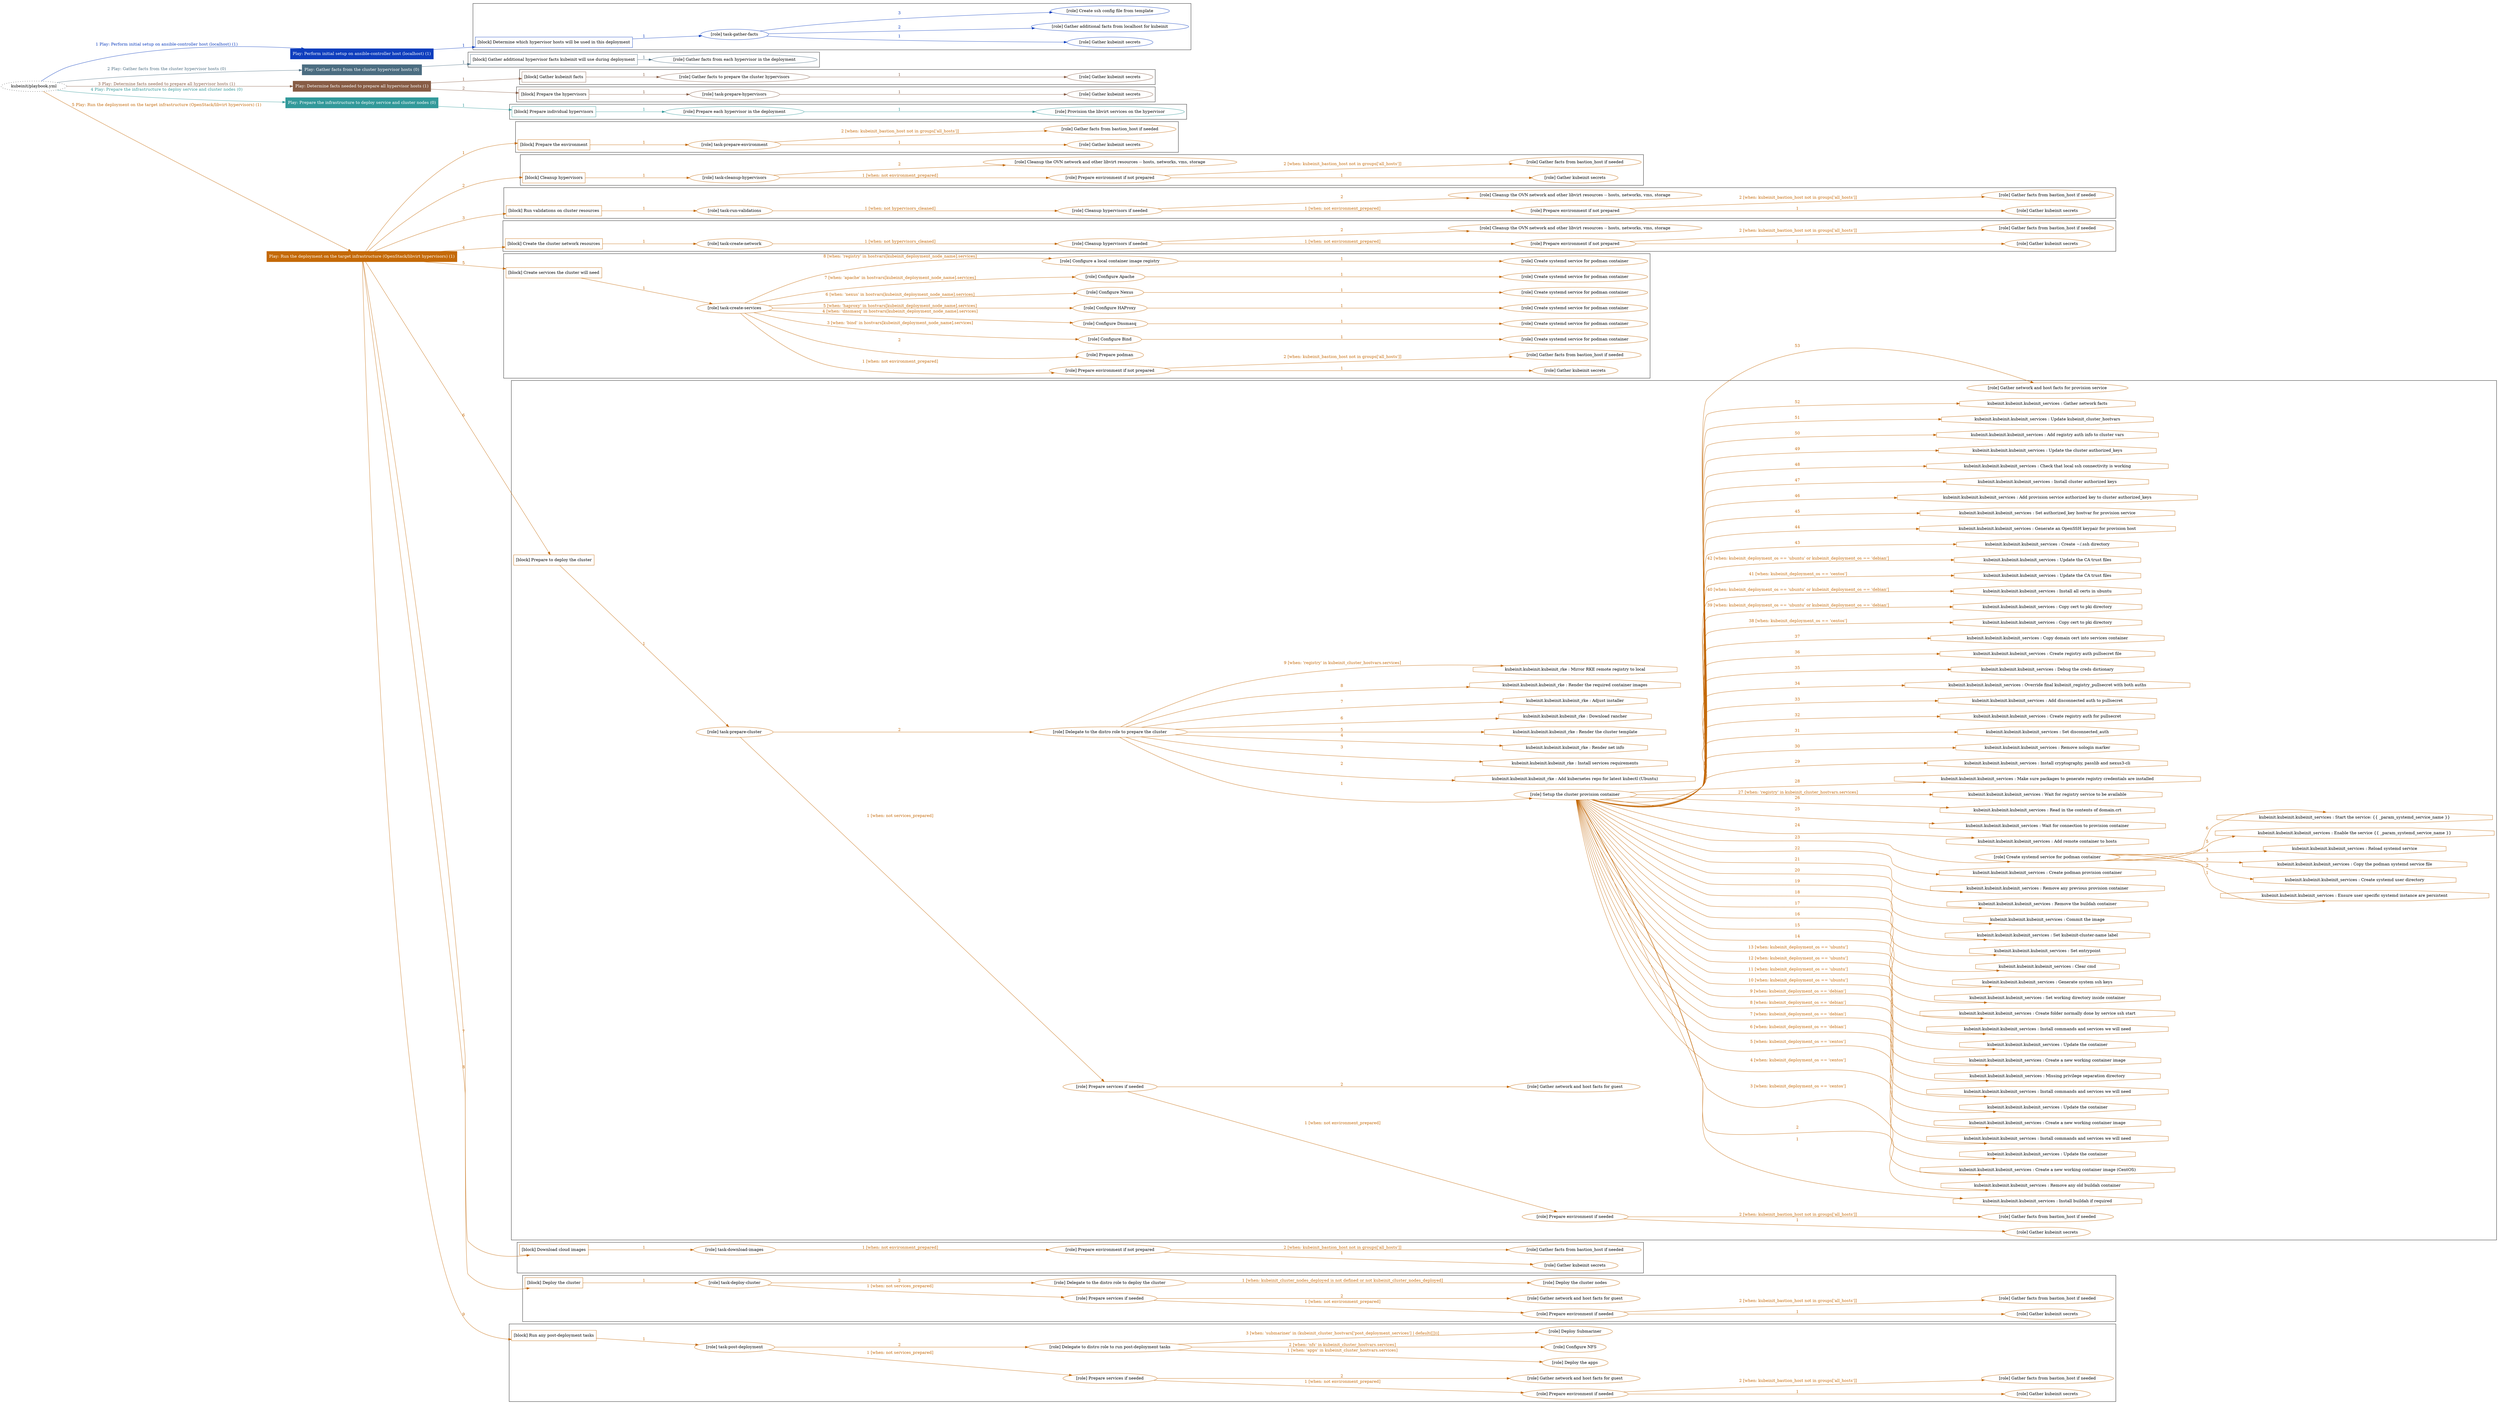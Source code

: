 digraph {
	graph [concentrate=true ordering=in rankdir=LR ratio=fill]
	edge [esep=5 sep=10]
	"kubeinit/playbook.yml" [URL="/home/runner/work/kubeinit/kubeinit/kubeinit/playbook.yml" id=playbook_0ac639fe style=dotted]
	"kubeinit/playbook.yml" -> play_e55f3992 [label="1 Play: Perform initial setup on ansible-controller host (localhost) (1)" color="#0e3ebe" fontcolor="#0e3ebe" id=edge_play_e55f3992 labeltooltip="1 Play: Perform initial setup on ansible-controller host (localhost) (1)" tooltip="1 Play: Perform initial setup on ansible-controller host (localhost) (1)"]
	subgraph "Play: Perform initial setup on ansible-controller host (localhost) (1)" {
		play_e55f3992 [label="Play: Perform initial setup on ansible-controller host (localhost) (1)" URL="/home/runner/work/kubeinit/kubeinit/kubeinit/playbook.yml" color="#0e3ebe" fontcolor="#ffffff" id=play_e55f3992 shape=box style=filled tooltip=localhost]
		play_e55f3992 -> block_9b8b90ad [label=1 color="#0e3ebe" fontcolor="#0e3ebe" id=edge_block_9b8b90ad labeltooltip=1 tooltip=1]
		subgraph cluster_block_9b8b90ad {
			block_9b8b90ad [label="[block] Determine which hypervisor hosts will be used in this deployment" URL="/home/runner/work/kubeinit/kubeinit/kubeinit/playbook.yml" color="#0e3ebe" id=block_9b8b90ad labeltooltip="Determine which hypervisor hosts will be used in this deployment" shape=box tooltip="Determine which hypervisor hosts will be used in this deployment"]
			block_9b8b90ad -> role_0192910d [label="1 " color="#0e3ebe" fontcolor="#0e3ebe" id=edge_role_0192910d labeltooltip="1 " tooltip="1 "]
			subgraph "task-gather-facts" {
				role_0192910d [label="[role] task-gather-facts" URL="/home/runner/work/kubeinit/kubeinit/kubeinit/playbook.yml" color="#0e3ebe" id=role_0192910d tooltip="task-gather-facts"]
				role_0192910d -> role_ed77ef44 [label="1 " color="#0e3ebe" fontcolor="#0e3ebe" id=edge_role_ed77ef44 labeltooltip="1 " tooltip="1 "]
				subgraph "Gather kubeinit secrets" {
					role_ed77ef44 [label="[role] Gather kubeinit secrets" URL="/home/runner/.ansible/collections/ansible_collections/kubeinit/kubeinit/roles/kubeinit_prepare/tasks/build_hypervisors_group.yml" color="#0e3ebe" id=role_ed77ef44 tooltip="Gather kubeinit secrets"]
				}
				role_0192910d -> role_34c560bd [label="2 " color="#0e3ebe" fontcolor="#0e3ebe" id=edge_role_34c560bd labeltooltip="2 " tooltip="2 "]
				subgraph "Gather additional facts from localhost for kubeinit" {
					role_34c560bd [label="[role] Gather additional facts from localhost for kubeinit" URL="/home/runner/.ansible/collections/ansible_collections/kubeinit/kubeinit/roles/kubeinit_prepare/tasks/build_hypervisors_group.yml" color="#0e3ebe" id=role_34c560bd tooltip="Gather additional facts from localhost for kubeinit"]
				}
				role_0192910d -> role_3595eaa9 [label="3 " color="#0e3ebe" fontcolor="#0e3ebe" id=edge_role_3595eaa9 labeltooltip="3 " tooltip="3 "]
				subgraph "Create ssh config file from template" {
					role_3595eaa9 [label="[role] Create ssh config file from template" URL="/home/runner/.ansible/collections/ansible_collections/kubeinit/kubeinit/roles/kubeinit_prepare/tasks/build_hypervisors_group.yml" color="#0e3ebe" id=role_3595eaa9 tooltip="Create ssh config file from template"]
				}
			}
		}
	}
	"kubeinit/playbook.yml" -> play_ffaba14b [label="2 Play: Gather facts from the cluster hypervisor hosts (0)" color="#4b6d81" fontcolor="#4b6d81" id=edge_play_ffaba14b labeltooltip="2 Play: Gather facts from the cluster hypervisor hosts (0)" tooltip="2 Play: Gather facts from the cluster hypervisor hosts (0)"]
	subgraph "Play: Gather facts from the cluster hypervisor hosts (0)" {
		play_ffaba14b [label="Play: Gather facts from the cluster hypervisor hosts (0)" URL="/home/runner/work/kubeinit/kubeinit/kubeinit/playbook.yml" color="#4b6d81" fontcolor="#ffffff" id=play_ffaba14b shape=box style=filled tooltip="Play: Gather facts from the cluster hypervisor hosts (0)"]
		play_ffaba14b -> block_882c23b1 [label=1 color="#4b6d81" fontcolor="#4b6d81" id=edge_block_882c23b1 labeltooltip=1 tooltip=1]
		subgraph cluster_block_882c23b1 {
			block_882c23b1 [label="[block] Gather additional hypervisor facts kubeinit will use during deployment" URL="/home/runner/work/kubeinit/kubeinit/kubeinit/playbook.yml" color="#4b6d81" id=block_882c23b1 labeltooltip="Gather additional hypervisor facts kubeinit will use during deployment" shape=box tooltip="Gather additional hypervisor facts kubeinit will use during deployment"]
			block_882c23b1 -> role_04b7f4d8 [label="1 " color="#4b6d81" fontcolor="#4b6d81" id=edge_role_04b7f4d8 labeltooltip="1 " tooltip="1 "]
			subgraph "Gather facts from each hypervisor in the deployment" {
				role_04b7f4d8 [label="[role] Gather facts from each hypervisor in the deployment" URL="/home/runner/work/kubeinit/kubeinit/kubeinit/playbook.yml" color="#4b6d81" id=role_04b7f4d8 tooltip="Gather facts from each hypervisor in the deployment"]
			}
		}
	}
	"kubeinit/playbook.yml" -> play_664ac865 [label="3 Play: Determine facts needed to prepare all hypervisor hosts (1)" color="#875c45" fontcolor="#875c45" id=edge_play_664ac865 labeltooltip="3 Play: Determine facts needed to prepare all hypervisor hosts (1)" tooltip="3 Play: Determine facts needed to prepare all hypervisor hosts (1)"]
	subgraph "Play: Determine facts needed to prepare all hypervisor hosts (1)" {
		play_664ac865 [label="Play: Determine facts needed to prepare all hypervisor hosts (1)" URL="/home/runner/work/kubeinit/kubeinit/kubeinit/playbook.yml" color="#875c45" fontcolor="#ffffff" id=play_664ac865 shape=box style=filled tooltip=localhost]
		play_664ac865 -> block_8db6b0b7 [label=1 color="#875c45" fontcolor="#875c45" id=edge_block_8db6b0b7 labeltooltip=1 tooltip=1]
		subgraph cluster_block_8db6b0b7 {
			block_8db6b0b7 [label="[block] Gather kubeinit facts" URL="/home/runner/work/kubeinit/kubeinit/kubeinit/playbook.yml" color="#875c45" id=block_8db6b0b7 labeltooltip="Gather kubeinit facts" shape=box tooltip="Gather kubeinit facts"]
			block_8db6b0b7 -> role_1868d7c4 [label="1 " color="#875c45" fontcolor="#875c45" id=edge_role_1868d7c4 labeltooltip="1 " tooltip="1 "]
			subgraph "Gather facts to prepare the cluster hypervisors" {
				role_1868d7c4 [label="[role] Gather facts to prepare the cluster hypervisors" URL="/home/runner/work/kubeinit/kubeinit/kubeinit/playbook.yml" color="#875c45" id=role_1868d7c4 tooltip="Gather facts to prepare the cluster hypervisors"]
				role_1868d7c4 -> role_73abe049 [label="1 " color="#875c45" fontcolor="#875c45" id=edge_role_73abe049 labeltooltip="1 " tooltip="1 "]
				subgraph "Gather kubeinit secrets" {
					role_73abe049 [label="[role] Gather kubeinit secrets" URL="/home/runner/.ansible/collections/ansible_collections/kubeinit/kubeinit/roles/kubeinit_prepare/tasks/gather_kubeinit_facts.yml" color="#875c45" id=role_73abe049 tooltip="Gather kubeinit secrets"]
				}
			}
		}
		play_664ac865 -> block_14a0d2ef [label=2 color="#875c45" fontcolor="#875c45" id=edge_block_14a0d2ef labeltooltip=2 tooltip=2]
		subgraph cluster_block_14a0d2ef {
			block_14a0d2ef [label="[block] Prepare the hypervisors" URL="/home/runner/work/kubeinit/kubeinit/kubeinit/playbook.yml" color="#875c45" id=block_14a0d2ef labeltooltip="Prepare the hypervisors" shape=box tooltip="Prepare the hypervisors"]
			block_14a0d2ef -> role_957e388e [label="1 " color="#875c45" fontcolor="#875c45" id=edge_role_957e388e labeltooltip="1 " tooltip="1 "]
			subgraph "task-prepare-hypervisors" {
				role_957e388e [label="[role] task-prepare-hypervisors" URL="/home/runner/work/kubeinit/kubeinit/kubeinit/playbook.yml" color="#875c45" id=role_957e388e tooltip="task-prepare-hypervisors"]
				role_957e388e -> role_b76411e4 [label="1 " color="#875c45" fontcolor="#875c45" id=edge_role_b76411e4 labeltooltip="1 " tooltip="1 "]
				subgraph "Gather kubeinit secrets" {
					role_b76411e4 [label="[role] Gather kubeinit secrets" URL="/home/runner/.ansible/collections/ansible_collections/kubeinit/kubeinit/roles/kubeinit_prepare/tasks/gather_kubeinit_facts.yml" color="#875c45" id=role_b76411e4 tooltip="Gather kubeinit secrets"]
				}
			}
		}
	}
	"kubeinit/playbook.yml" -> play_4fb90c8c [label="4 Play: Prepare the infrastructure to deploy service and cluster nodes (0)" color="#32999a" fontcolor="#32999a" id=edge_play_4fb90c8c labeltooltip="4 Play: Prepare the infrastructure to deploy service and cluster nodes (0)" tooltip="4 Play: Prepare the infrastructure to deploy service and cluster nodes (0)"]
	subgraph "Play: Prepare the infrastructure to deploy service and cluster nodes (0)" {
		play_4fb90c8c [label="Play: Prepare the infrastructure to deploy service and cluster nodes (0)" URL="/home/runner/work/kubeinit/kubeinit/kubeinit/playbook.yml" color="#32999a" fontcolor="#ffffff" id=play_4fb90c8c shape=box style=filled tooltip="Play: Prepare the infrastructure to deploy service and cluster nodes (0)"]
		play_4fb90c8c -> block_ae6c3f15 [label=1 color="#32999a" fontcolor="#32999a" id=edge_block_ae6c3f15 labeltooltip=1 tooltip=1]
		subgraph cluster_block_ae6c3f15 {
			block_ae6c3f15 [label="[block] Prepare individual hypervisors" URL="/home/runner/work/kubeinit/kubeinit/kubeinit/playbook.yml" color="#32999a" id=block_ae6c3f15 labeltooltip="Prepare individual hypervisors" shape=box tooltip="Prepare individual hypervisors"]
			block_ae6c3f15 -> role_a9095195 [label="1 " color="#32999a" fontcolor="#32999a" id=edge_role_a9095195 labeltooltip="1 " tooltip="1 "]
			subgraph "Prepare each hypervisor in the deployment" {
				role_a9095195 [label="[role] Prepare each hypervisor in the deployment" URL="/home/runner/work/kubeinit/kubeinit/kubeinit/playbook.yml" color="#32999a" id=role_a9095195 tooltip="Prepare each hypervisor in the deployment"]
				role_a9095195 -> role_4e1918ec [label="1 " color="#32999a" fontcolor="#32999a" id=edge_role_4e1918ec labeltooltip="1 " tooltip="1 "]
				subgraph "Provision the libvirt services on the hypervisor" {
					role_4e1918ec [label="[role] Provision the libvirt services on the hypervisor" URL="/home/runner/.ansible/collections/ansible_collections/kubeinit/kubeinit/roles/kubeinit_prepare/tasks/prepare_hypervisor.yml" color="#32999a" id=role_4e1918ec tooltip="Provision the libvirt services on the hypervisor"]
				}
			}
		}
	}
	"kubeinit/playbook.yml" -> play_bc3c5c10 [label="5 Play: Run the deployment on the target infrastructure (OpenStack/libvirt hypervisors) (1)" color="#c46908" fontcolor="#c46908" id=edge_play_bc3c5c10 labeltooltip="5 Play: Run the deployment on the target infrastructure (OpenStack/libvirt hypervisors) (1)" tooltip="5 Play: Run the deployment on the target infrastructure (OpenStack/libvirt hypervisors) (1)"]
	subgraph "Play: Run the deployment on the target infrastructure (OpenStack/libvirt hypervisors) (1)" {
		play_bc3c5c10 [label="Play: Run the deployment on the target infrastructure (OpenStack/libvirt hypervisors) (1)" URL="/home/runner/work/kubeinit/kubeinit/kubeinit/playbook.yml" color="#c46908" fontcolor="#ffffff" id=play_bc3c5c10 shape=box style=filled tooltip=localhost]
		play_bc3c5c10 -> block_3a6b6d3b [label=1 color="#c46908" fontcolor="#c46908" id=edge_block_3a6b6d3b labeltooltip=1 tooltip=1]
		subgraph cluster_block_3a6b6d3b {
			block_3a6b6d3b [label="[block] Prepare the environment" URL="/home/runner/work/kubeinit/kubeinit/kubeinit/playbook.yml" color="#c46908" id=block_3a6b6d3b labeltooltip="Prepare the environment" shape=box tooltip="Prepare the environment"]
			block_3a6b6d3b -> role_cce4d75f [label="1 " color="#c46908" fontcolor="#c46908" id=edge_role_cce4d75f labeltooltip="1 " tooltip="1 "]
			subgraph "task-prepare-environment" {
				role_cce4d75f [label="[role] task-prepare-environment" URL="/home/runner/work/kubeinit/kubeinit/kubeinit/playbook.yml" color="#c46908" id=role_cce4d75f tooltip="task-prepare-environment"]
				role_cce4d75f -> role_c0c1c42d [label="1 " color="#c46908" fontcolor="#c46908" id=edge_role_c0c1c42d labeltooltip="1 " tooltip="1 "]
				subgraph "Gather kubeinit secrets" {
					role_c0c1c42d [label="[role] Gather kubeinit secrets" URL="/home/runner/.ansible/collections/ansible_collections/kubeinit/kubeinit/roles/kubeinit_prepare/tasks/gather_kubeinit_facts.yml" color="#c46908" id=role_c0c1c42d tooltip="Gather kubeinit secrets"]
				}
				role_cce4d75f -> role_d27d0e37 [label="2 [when: kubeinit_bastion_host not in groups['all_hosts']]" color="#c46908" fontcolor="#c46908" id=edge_role_d27d0e37 labeltooltip="2 [when: kubeinit_bastion_host not in groups['all_hosts']]" tooltip="2 [when: kubeinit_bastion_host not in groups['all_hosts']]"]
				subgraph "Gather facts from bastion_host if needed" {
					role_d27d0e37 [label="[role] Gather facts from bastion_host if needed" URL="/home/runner/.ansible/collections/ansible_collections/kubeinit/kubeinit/roles/kubeinit_prepare/tasks/main.yml" color="#c46908" id=role_d27d0e37 tooltip="Gather facts from bastion_host if needed"]
				}
			}
		}
		play_bc3c5c10 -> block_859e7a09 [label=2 color="#c46908" fontcolor="#c46908" id=edge_block_859e7a09 labeltooltip=2 tooltip=2]
		subgraph cluster_block_859e7a09 {
			block_859e7a09 [label="[block] Cleanup hypervisors" URL="/home/runner/work/kubeinit/kubeinit/kubeinit/playbook.yml" color="#c46908" id=block_859e7a09 labeltooltip="Cleanup hypervisors" shape=box tooltip="Cleanup hypervisors"]
			block_859e7a09 -> role_224be360 [label="1 " color="#c46908" fontcolor="#c46908" id=edge_role_224be360 labeltooltip="1 " tooltip="1 "]
			subgraph "task-cleanup-hypervisors" {
				role_224be360 [label="[role] task-cleanup-hypervisors" URL="/home/runner/work/kubeinit/kubeinit/kubeinit/playbook.yml" color="#c46908" id=role_224be360 tooltip="task-cleanup-hypervisors"]
				role_224be360 -> role_b44703c6 [label="1 [when: not environment_prepared]" color="#c46908" fontcolor="#c46908" id=edge_role_b44703c6 labeltooltip="1 [when: not environment_prepared]" tooltip="1 [when: not environment_prepared]"]
				subgraph "Prepare environment if not prepared" {
					role_b44703c6 [label="[role] Prepare environment if not prepared" URL="/home/runner/.ansible/collections/ansible_collections/kubeinit/kubeinit/roles/kubeinit_libvirt/tasks/cleanup_hypervisors.yml" color="#c46908" id=role_b44703c6 tooltip="Prepare environment if not prepared"]
					role_b44703c6 -> role_4d3aad0a [label="1 " color="#c46908" fontcolor="#c46908" id=edge_role_4d3aad0a labeltooltip="1 " tooltip="1 "]
					subgraph "Gather kubeinit secrets" {
						role_4d3aad0a [label="[role] Gather kubeinit secrets" URL="/home/runner/.ansible/collections/ansible_collections/kubeinit/kubeinit/roles/kubeinit_prepare/tasks/gather_kubeinit_facts.yml" color="#c46908" id=role_4d3aad0a tooltip="Gather kubeinit secrets"]
					}
					role_b44703c6 -> role_4f73db1b [label="2 [when: kubeinit_bastion_host not in groups['all_hosts']]" color="#c46908" fontcolor="#c46908" id=edge_role_4f73db1b labeltooltip="2 [when: kubeinit_bastion_host not in groups['all_hosts']]" tooltip="2 [when: kubeinit_bastion_host not in groups['all_hosts']]"]
					subgraph "Gather facts from bastion_host if needed" {
						role_4f73db1b [label="[role] Gather facts from bastion_host if needed" URL="/home/runner/.ansible/collections/ansible_collections/kubeinit/kubeinit/roles/kubeinit_prepare/tasks/main.yml" color="#c46908" id=role_4f73db1b tooltip="Gather facts from bastion_host if needed"]
					}
				}
				role_224be360 -> role_23cb1897 [label="2 " color="#c46908" fontcolor="#c46908" id=edge_role_23cb1897 labeltooltip="2 " tooltip="2 "]
				subgraph "Cleanup the OVN network and other libvirt resources -- hosts, networks, vms, storage" {
					role_23cb1897 [label="[role] Cleanup the OVN network and other libvirt resources -- hosts, networks, vms, storage" URL="/home/runner/.ansible/collections/ansible_collections/kubeinit/kubeinit/roles/kubeinit_libvirt/tasks/cleanup_hypervisors.yml" color="#c46908" id=role_23cb1897 tooltip="Cleanup the OVN network and other libvirt resources -- hosts, networks, vms, storage"]
				}
			}
		}
		play_bc3c5c10 -> block_177ea0c5 [label=3 color="#c46908" fontcolor="#c46908" id=edge_block_177ea0c5 labeltooltip=3 tooltip=3]
		subgraph cluster_block_177ea0c5 {
			block_177ea0c5 [label="[block] Run validations on cluster resources" URL="/home/runner/work/kubeinit/kubeinit/kubeinit/playbook.yml" color="#c46908" id=block_177ea0c5 labeltooltip="Run validations on cluster resources" shape=box tooltip="Run validations on cluster resources"]
			block_177ea0c5 -> role_b3d72baa [label="1 " color="#c46908" fontcolor="#c46908" id=edge_role_b3d72baa labeltooltip="1 " tooltip="1 "]
			subgraph "task-run-validations" {
				role_b3d72baa [label="[role] task-run-validations" URL="/home/runner/work/kubeinit/kubeinit/kubeinit/playbook.yml" color="#c46908" id=role_b3d72baa tooltip="task-run-validations"]
				role_b3d72baa -> role_2d9d9e28 [label="1 [when: not hypervisors_cleaned]" color="#c46908" fontcolor="#c46908" id=edge_role_2d9d9e28 labeltooltip="1 [when: not hypervisors_cleaned]" tooltip="1 [when: not hypervisors_cleaned]"]
				subgraph "Cleanup hypervisors if needed" {
					role_2d9d9e28 [label="[role] Cleanup hypervisors if needed" URL="/home/runner/.ansible/collections/ansible_collections/kubeinit/kubeinit/roles/kubeinit_validations/tasks/main.yml" color="#c46908" id=role_2d9d9e28 tooltip="Cleanup hypervisors if needed"]
					role_2d9d9e28 -> role_1d4bafdd [label="1 [when: not environment_prepared]" color="#c46908" fontcolor="#c46908" id=edge_role_1d4bafdd labeltooltip="1 [when: not environment_prepared]" tooltip="1 [when: not environment_prepared]"]
					subgraph "Prepare environment if not prepared" {
						role_1d4bafdd [label="[role] Prepare environment if not prepared" URL="/home/runner/.ansible/collections/ansible_collections/kubeinit/kubeinit/roles/kubeinit_libvirt/tasks/cleanup_hypervisors.yml" color="#c46908" id=role_1d4bafdd tooltip="Prepare environment if not prepared"]
						role_1d4bafdd -> role_df974668 [label="1 " color="#c46908" fontcolor="#c46908" id=edge_role_df974668 labeltooltip="1 " tooltip="1 "]
						subgraph "Gather kubeinit secrets" {
							role_df974668 [label="[role] Gather kubeinit secrets" URL="/home/runner/.ansible/collections/ansible_collections/kubeinit/kubeinit/roles/kubeinit_prepare/tasks/gather_kubeinit_facts.yml" color="#c46908" id=role_df974668 tooltip="Gather kubeinit secrets"]
						}
						role_1d4bafdd -> role_b78ebeea [label="2 [when: kubeinit_bastion_host not in groups['all_hosts']]" color="#c46908" fontcolor="#c46908" id=edge_role_b78ebeea labeltooltip="2 [when: kubeinit_bastion_host not in groups['all_hosts']]" tooltip="2 [when: kubeinit_bastion_host not in groups['all_hosts']]"]
						subgraph "Gather facts from bastion_host if needed" {
							role_b78ebeea [label="[role] Gather facts from bastion_host if needed" URL="/home/runner/.ansible/collections/ansible_collections/kubeinit/kubeinit/roles/kubeinit_prepare/tasks/main.yml" color="#c46908" id=role_b78ebeea tooltip="Gather facts from bastion_host if needed"]
						}
					}
					role_2d9d9e28 -> role_033382c9 [label="2 " color="#c46908" fontcolor="#c46908" id=edge_role_033382c9 labeltooltip="2 " tooltip="2 "]
					subgraph "Cleanup the OVN network and other libvirt resources -- hosts, networks, vms, storage" {
						role_033382c9 [label="[role] Cleanup the OVN network and other libvirt resources -- hosts, networks, vms, storage" URL="/home/runner/.ansible/collections/ansible_collections/kubeinit/kubeinit/roles/kubeinit_libvirt/tasks/cleanup_hypervisors.yml" color="#c46908" id=role_033382c9 tooltip="Cleanup the OVN network and other libvirt resources -- hosts, networks, vms, storage"]
					}
				}
			}
		}
		play_bc3c5c10 -> block_96e4c04c [label=4 color="#c46908" fontcolor="#c46908" id=edge_block_96e4c04c labeltooltip=4 tooltip=4]
		subgraph cluster_block_96e4c04c {
			block_96e4c04c [label="[block] Create the cluster network resources" URL="/home/runner/work/kubeinit/kubeinit/kubeinit/playbook.yml" color="#c46908" id=block_96e4c04c labeltooltip="Create the cluster network resources" shape=box tooltip="Create the cluster network resources"]
			block_96e4c04c -> role_3fa1931c [label="1 " color="#c46908" fontcolor="#c46908" id=edge_role_3fa1931c labeltooltip="1 " tooltip="1 "]
			subgraph "task-create-network" {
				role_3fa1931c [label="[role] task-create-network" URL="/home/runner/work/kubeinit/kubeinit/kubeinit/playbook.yml" color="#c46908" id=role_3fa1931c tooltip="task-create-network"]
				role_3fa1931c -> role_97e9522e [label="1 [when: not hypervisors_cleaned]" color="#c46908" fontcolor="#c46908" id=edge_role_97e9522e labeltooltip="1 [when: not hypervisors_cleaned]" tooltip="1 [when: not hypervisors_cleaned]"]
				subgraph "Cleanup hypervisors if needed" {
					role_97e9522e [label="[role] Cleanup hypervisors if needed" URL="/home/runner/.ansible/collections/ansible_collections/kubeinit/kubeinit/roles/kubeinit_libvirt/tasks/create_network.yml" color="#c46908" id=role_97e9522e tooltip="Cleanup hypervisors if needed"]
					role_97e9522e -> role_356cd0ba [label="1 [when: not environment_prepared]" color="#c46908" fontcolor="#c46908" id=edge_role_356cd0ba labeltooltip="1 [when: not environment_prepared]" tooltip="1 [when: not environment_prepared]"]
					subgraph "Prepare environment if not prepared" {
						role_356cd0ba [label="[role] Prepare environment if not prepared" URL="/home/runner/.ansible/collections/ansible_collections/kubeinit/kubeinit/roles/kubeinit_libvirt/tasks/cleanup_hypervisors.yml" color="#c46908" id=role_356cd0ba tooltip="Prepare environment if not prepared"]
						role_356cd0ba -> role_fd17b437 [label="1 " color="#c46908" fontcolor="#c46908" id=edge_role_fd17b437 labeltooltip="1 " tooltip="1 "]
						subgraph "Gather kubeinit secrets" {
							role_fd17b437 [label="[role] Gather kubeinit secrets" URL="/home/runner/.ansible/collections/ansible_collections/kubeinit/kubeinit/roles/kubeinit_prepare/tasks/gather_kubeinit_facts.yml" color="#c46908" id=role_fd17b437 tooltip="Gather kubeinit secrets"]
						}
						role_356cd0ba -> role_3f8e0f52 [label="2 [when: kubeinit_bastion_host not in groups['all_hosts']]" color="#c46908" fontcolor="#c46908" id=edge_role_3f8e0f52 labeltooltip="2 [when: kubeinit_bastion_host not in groups['all_hosts']]" tooltip="2 [when: kubeinit_bastion_host not in groups['all_hosts']]"]
						subgraph "Gather facts from bastion_host if needed" {
							role_3f8e0f52 [label="[role] Gather facts from bastion_host if needed" URL="/home/runner/.ansible/collections/ansible_collections/kubeinit/kubeinit/roles/kubeinit_prepare/tasks/main.yml" color="#c46908" id=role_3f8e0f52 tooltip="Gather facts from bastion_host if needed"]
						}
					}
					role_97e9522e -> role_1d1a0356 [label="2 " color="#c46908" fontcolor="#c46908" id=edge_role_1d1a0356 labeltooltip="2 " tooltip="2 "]
					subgraph "Cleanup the OVN network and other libvirt resources -- hosts, networks, vms, storage" {
						role_1d1a0356 [label="[role] Cleanup the OVN network and other libvirt resources -- hosts, networks, vms, storage" URL="/home/runner/.ansible/collections/ansible_collections/kubeinit/kubeinit/roles/kubeinit_libvirt/tasks/cleanup_hypervisors.yml" color="#c46908" id=role_1d1a0356 tooltip="Cleanup the OVN network and other libvirt resources -- hosts, networks, vms, storage"]
					}
				}
			}
		}
		play_bc3c5c10 -> block_e594db90 [label=5 color="#c46908" fontcolor="#c46908" id=edge_block_e594db90 labeltooltip=5 tooltip=5]
		subgraph cluster_block_e594db90 {
			block_e594db90 [label="[block] Create services the cluster will need" URL="/home/runner/work/kubeinit/kubeinit/kubeinit/playbook.yml" color="#c46908" id=block_e594db90 labeltooltip="Create services the cluster will need" shape=box tooltip="Create services the cluster will need"]
			block_e594db90 -> role_79010da6 [label="1 " color="#c46908" fontcolor="#c46908" id=edge_role_79010da6 labeltooltip="1 " tooltip="1 "]
			subgraph "task-create-services" {
				role_79010da6 [label="[role] task-create-services" URL="/home/runner/work/kubeinit/kubeinit/kubeinit/playbook.yml" color="#c46908" id=role_79010da6 tooltip="task-create-services"]
				role_79010da6 -> role_cb554fdf [label="1 [when: not environment_prepared]" color="#c46908" fontcolor="#c46908" id=edge_role_cb554fdf labeltooltip="1 [when: not environment_prepared]" tooltip="1 [when: not environment_prepared]"]
				subgraph "Prepare environment if not prepared" {
					role_cb554fdf [label="[role] Prepare environment if not prepared" URL="/home/runner/.ansible/collections/ansible_collections/kubeinit/kubeinit/roles/kubeinit_services/tasks/main.yml" color="#c46908" id=role_cb554fdf tooltip="Prepare environment if not prepared"]
					role_cb554fdf -> role_f30c28eb [label="1 " color="#c46908" fontcolor="#c46908" id=edge_role_f30c28eb labeltooltip="1 " tooltip="1 "]
					subgraph "Gather kubeinit secrets" {
						role_f30c28eb [label="[role] Gather kubeinit secrets" URL="/home/runner/.ansible/collections/ansible_collections/kubeinit/kubeinit/roles/kubeinit_prepare/tasks/gather_kubeinit_facts.yml" color="#c46908" id=role_f30c28eb tooltip="Gather kubeinit secrets"]
					}
					role_cb554fdf -> role_006d4a9e [label="2 [when: kubeinit_bastion_host not in groups['all_hosts']]" color="#c46908" fontcolor="#c46908" id=edge_role_006d4a9e labeltooltip="2 [when: kubeinit_bastion_host not in groups['all_hosts']]" tooltip="2 [when: kubeinit_bastion_host not in groups['all_hosts']]"]
					subgraph "Gather facts from bastion_host if needed" {
						role_006d4a9e [label="[role] Gather facts from bastion_host if needed" URL="/home/runner/.ansible/collections/ansible_collections/kubeinit/kubeinit/roles/kubeinit_prepare/tasks/main.yml" color="#c46908" id=role_006d4a9e tooltip="Gather facts from bastion_host if needed"]
					}
				}
				role_79010da6 -> role_d8afb6c6 [label="2 " color="#c46908" fontcolor="#c46908" id=edge_role_d8afb6c6 labeltooltip="2 " tooltip="2 "]
				subgraph "Prepare podman" {
					role_d8afb6c6 [label="[role] Prepare podman" URL="/home/runner/.ansible/collections/ansible_collections/kubeinit/kubeinit/roles/kubeinit_services/tasks/00_create_service_pod.yml" color="#c46908" id=role_d8afb6c6 tooltip="Prepare podman"]
				}
				role_79010da6 -> role_9e37fd41 [label="3 [when: 'bind' in hostvars[kubeinit_deployment_node_name].services]" color="#c46908" fontcolor="#c46908" id=edge_role_9e37fd41 labeltooltip="3 [when: 'bind' in hostvars[kubeinit_deployment_node_name].services]" tooltip="3 [when: 'bind' in hostvars[kubeinit_deployment_node_name].services]"]
				subgraph "Configure Bind" {
					role_9e37fd41 [label="[role] Configure Bind" URL="/home/runner/.ansible/collections/ansible_collections/kubeinit/kubeinit/roles/kubeinit_services/tasks/start_services_containers.yml" color="#c46908" id=role_9e37fd41 tooltip="Configure Bind"]
					role_9e37fd41 -> role_2cd3d89b [label="1 " color="#c46908" fontcolor="#c46908" id=edge_role_2cd3d89b labeltooltip="1 " tooltip="1 "]
					subgraph "Create systemd service for podman container" {
						role_2cd3d89b [label="[role] Create systemd service for podman container" URL="/home/runner/.ansible/collections/ansible_collections/kubeinit/kubeinit/roles/kubeinit_bind/tasks/main.yml" color="#c46908" id=role_2cd3d89b tooltip="Create systemd service for podman container"]
					}
				}
				role_79010da6 -> role_a6007502 [label="4 [when: 'dnsmasq' in hostvars[kubeinit_deployment_node_name].services]" color="#c46908" fontcolor="#c46908" id=edge_role_a6007502 labeltooltip="4 [when: 'dnsmasq' in hostvars[kubeinit_deployment_node_name].services]" tooltip="4 [when: 'dnsmasq' in hostvars[kubeinit_deployment_node_name].services]"]
				subgraph "Configure Dnsmasq" {
					role_a6007502 [label="[role] Configure Dnsmasq" URL="/home/runner/.ansible/collections/ansible_collections/kubeinit/kubeinit/roles/kubeinit_services/tasks/start_services_containers.yml" color="#c46908" id=role_a6007502 tooltip="Configure Dnsmasq"]
					role_a6007502 -> role_a1ffa56b [label="1 " color="#c46908" fontcolor="#c46908" id=edge_role_a1ffa56b labeltooltip="1 " tooltip="1 "]
					subgraph "Create systemd service for podman container" {
						role_a1ffa56b [label="[role] Create systemd service for podman container" URL="/home/runner/.ansible/collections/ansible_collections/kubeinit/kubeinit/roles/kubeinit_dnsmasq/tasks/main.yml" color="#c46908" id=role_a1ffa56b tooltip="Create systemd service for podman container"]
					}
				}
				role_79010da6 -> role_9322fb51 [label="5 [when: 'haproxy' in hostvars[kubeinit_deployment_node_name].services]" color="#c46908" fontcolor="#c46908" id=edge_role_9322fb51 labeltooltip="5 [when: 'haproxy' in hostvars[kubeinit_deployment_node_name].services]" tooltip="5 [when: 'haproxy' in hostvars[kubeinit_deployment_node_name].services]"]
				subgraph "Configure HAProxy" {
					role_9322fb51 [label="[role] Configure HAProxy" URL="/home/runner/.ansible/collections/ansible_collections/kubeinit/kubeinit/roles/kubeinit_services/tasks/start_services_containers.yml" color="#c46908" id=role_9322fb51 tooltip="Configure HAProxy"]
					role_9322fb51 -> role_e33413cb [label="1 " color="#c46908" fontcolor="#c46908" id=edge_role_e33413cb labeltooltip="1 " tooltip="1 "]
					subgraph "Create systemd service for podman container" {
						role_e33413cb [label="[role] Create systemd service for podman container" URL="/home/runner/.ansible/collections/ansible_collections/kubeinit/kubeinit/roles/kubeinit_haproxy/tasks/main.yml" color="#c46908" id=role_e33413cb tooltip="Create systemd service for podman container"]
					}
				}
				role_79010da6 -> role_414321c2 [label="6 [when: 'nexus' in hostvars[kubeinit_deployment_node_name].services]" color="#c46908" fontcolor="#c46908" id=edge_role_414321c2 labeltooltip="6 [when: 'nexus' in hostvars[kubeinit_deployment_node_name].services]" tooltip="6 [when: 'nexus' in hostvars[kubeinit_deployment_node_name].services]"]
				subgraph "Configure Nexus" {
					role_414321c2 [label="[role] Configure Nexus" URL="/home/runner/.ansible/collections/ansible_collections/kubeinit/kubeinit/roles/kubeinit_services/tasks/start_services_containers.yml" color="#c46908" id=role_414321c2 tooltip="Configure Nexus"]
					role_414321c2 -> role_15d09699 [label="1 " color="#c46908" fontcolor="#c46908" id=edge_role_15d09699 labeltooltip="1 " tooltip="1 "]
					subgraph "Create systemd service for podman container" {
						role_15d09699 [label="[role] Create systemd service for podman container" URL="/home/runner/.ansible/collections/ansible_collections/kubeinit/kubeinit/roles/kubeinit_nexus/tasks/main.yml" color="#c46908" id=role_15d09699 tooltip="Create systemd service for podman container"]
					}
				}
				role_79010da6 -> role_6887e064 [label="7 [when: 'apache' in hostvars[kubeinit_deployment_node_name].services]" color="#c46908" fontcolor="#c46908" id=edge_role_6887e064 labeltooltip="7 [when: 'apache' in hostvars[kubeinit_deployment_node_name].services]" tooltip="7 [when: 'apache' in hostvars[kubeinit_deployment_node_name].services]"]
				subgraph "Configure Apache" {
					role_6887e064 [label="[role] Configure Apache" URL="/home/runner/.ansible/collections/ansible_collections/kubeinit/kubeinit/roles/kubeinit_services/tasks/start_services_containers.yml" color="#c46908" id=role_6887e064 tooltip="Configure Apache"]
					role_6887e064 -> role_62c3a157 [label="1 " color="#c46908" fontcolor="#c46908" id=edge_role_62c3a157 labeltooltip="1 " tooltip="1 "]
					subgraph "Create systemd service for podman container" {
						role_62c3a157 [label="[role] Create systemd service for podman container" URL="/home/runner/.ansible/collections/ansible_collections/kubeinit/kubeinit/roles/kubeinit_apache/tasks/main.yml" color="#c46908" id=role_62c3a157 tooltip="Create systemd service for podman container"]
					}
				}
				role_79010da6 -> role_82740d60 [label="8 [when: 'registry' in hostvars[kubeinit_deployment_node_name].services]" color="#c46908" fontcolor="#c46908" id=edge_role_82740d60 labeltooltip="8 [when: 'registry' in hostvars[kubeinit_deployment_node_name].services]" tooltip="8 [when: 'registry' in hostvars[kubeinit_deployment_node_name].services]"]
				subgraph "Configure a local container image registry" {
					role_82740d60 [label="[role] Configure a local container image registry" URL="/home/runner/.ansible/collections/ansible_collections/kubeinit/kubeinit/roles/kubeinit_services/tasks/start_services_containers.yml" color="#c46908" id=role_82740d60 tooltip="Configure a local container image registry"]
					role_82740d60 -> role_bd4f064b [label="1 " color="#c46908" fontcolor="#c46908" id=edge_role_bd4f064b labeltooltip="1 " tooltip="1 "]
					subgraph "Create systemd service for podman container" {
						role_bd4f064b [label="[role] Create systemd service for podman container" URL="/home/runner/.ansible/collections/ansible_collections/kubeinit/kubeinit/roles/kubeinit_registry/tasks/main.yml" color="#c46908" id=role_bd4f064b tooltip="Create systemd service for podman container"]
					}
				}
			}
		}
		play_bc3c5c10 -> block_f592cedb [label=6 color="#c46908" fontcolor="#c46908" id=edge_block_f592cedb labeltooltip=6 tooltip=6]
		subgraph cluster_block_f592cedb {
			block_f592cedb [label="[block] Prepare to deploy the cluster" URL="/home/runner/work/kubeinit/kubeinit/kubeinit/playbook.yml" color="#c46908" id=block_f592cedb labeltooltip="Prepare to deploy the cluster" shape=box tooltip="Prepare to deploy the cluster"]
			block_f592cedb -> role_b1ea40ef [label="1 " color="#c46908" fontcolor="#c46908" id=edge_role_b1ea40ef labeltooltip="1 " tooltip="1 "]
			subgraph "task-prepare-cluster" {
				role_b1ea40ef [label="[role] task-prepare-cluster" URL="/home/runner/work/kubeinit/kubeinit/kubeinit/playbook.yml" color="#c46908" id=role_b1ea40ef tooltip="task-prepare-cluster"]
				role_b1ea40ef -> role_75cce526 [label="1 [when: not services_prepared]" color="#c46908" fontcolor="#c46908" id=edge_role_75cce526 labeltooltip="1 [when: not services_prepared]" tooltip="1 [when: not services_prepared]"]
				subgraph "Prepare services if needed" {
					role_75cce526 [label="[role] Prepare services if needed" URL="/home/runner/.ansible/collections/ansible_collections/kubeinit/kubeinit/roles/kubeinit_prepare/tasks/prepare_cluster.yml" color="#c46908" id=role_75cce526 tooltip="Prepare services if needed"]
					role_75cce526 -> role_2c14b91a [label="1 [when: not environment_prepared]" color="#c46908" fontcolor="#c46908" id=edge_role_2c14b91a labeltooltip="1 [when: not environment_prepared]" tooltip="1 [when: not environment_prepared]"]
					subgraph "Prepare environment if needed" {
						role_2c14b91a [label="[role] Prepare environment if needed" URL="/home/runner/.ansible/collections/ansible_collections/kubeinit/kubeinit/roles/kubeinit_services/tasks/prepare_services.yml" color="#c46908" id=role_2c14b91a tooltip="Prepare environment if needed"]
						role_2c14b91a -> role_7b7128b6 [label="1 " color="#c46908" fontcolor="#c46908" id=edge_role_7b7128b6 labeltooltip="1 " tooltip="1 "]
						subgraph "Gather kubeinit secrets" {
							role_7b7128b6 [label="[role] Gather kubeinit secrets" URL="/home/runner/.ansible/collections/ansible_collections/kubeinit/kubeinit/roles/kubeinit_prepare/tasks/gather_kubeinit_facts.yml" color="#c46908" id=role_7b7128b6 tooltip="Gather kubeinit secrets"]
						}
						role_2c14b91a -> role_9b562aae [label="2 [when: kubeinit_bastion_host not in groups['all_hosts']]" color="#c46908" fontcolor="#c46908" id=edge_role_9b562aae labeltooltip="2 [when: kubeinit_bastion_host not in groups['all_hosts']]" tooltip="2 [when: kubeinit_bastion_host not in groups['all_hosts']]"]
						subgraph "Gather facts from bastion_host if needed" {
							role_9b562aae [label="[role] Gather facts from bastion_host if needed" URL="/home/runner/.ansible/collections/ansible_collections/kubeinit/kubeinit/roles/kubeinit_prepare/tasks/main.yml" color="#c46908" id=role_9b562aae tooltip="Gather facts from bastion_host if needed"]
						}
					}
					role_75cce526 -> role_c32ff05c [label="2 " color="#c46908" fontcolor="#c46908" id=edge_role_c32ff05c labeltooltip="2 " tooltip="2 "]
					subgraph "Gather network and host facts for guest" {
						role_c32ff05c [label="[role] Gather network and host facts for guest" URL="/home/runner/.ansible/collections/ansible_collections/kubeinit/kubeinit/roles/kubeinit_services/tasks/prepare_services.yml" color="#c46908" id=role_c32ff05c tooltip="Gather network and host facts for guest"]
					}
				}
				role_b1ea40ef -> role_13333051 [label="2 " color="#c46908" fontcolor="#c46908" id=edge_role_13333051 labeltooltip="2 " tooltip="2 "]
				subgraph "Delegate to the distro role to prepare the cluster" {
					role_13333051 [label="[role] Delegate to the distro role to prepare the cluster" URL="/home/runner/.ansible/collections/ansible_collections/kubeinit/kubeinit/roles/kubeinit_prepare/tasks/prepare_cluster.yml" color="#c46908" id=role_13333051 tooltip="Delegate to the distro role to prepare the cluster"]
					role_13333051 -> role_5f81eed7 [label="1 " color="#c46908" fontcolor="#c46908" id=edge_role_5f81eed7 labeltooltip="1 " tooltip="1 "]
					subgraph "Setup the cluster provision container" {
						role_5f81eed7 [label="[role] Setup the cluster provision container" URL="/home/runner/.ansible/collections/ansible_collections/kubeinit/kubeinit/roles/kubeinit_rke/tasks/prepare_cluster.yml" color="#c46908" id=role_5f81eed7 tooltip="Setup the cluster provision container"]
						task_9459de90 [label="kubeinit.kubeinit.kubeinit_services : Install buildah if required" URL="/home/runner/.ansible/collections/ansible_collections/kubeinit/kubeinit/roles/kubeinit_services/tasks/create_provision_container.yml" color="#c46908" id=task_9459de90 shape=octagon tooltip="kubeinit.kubeinit.kubeinit_services : Install buildah if required"]
						role_5f81eed7 -> task_9459de90 [label="1 " color="#c46908" fontcolor="#c46908" id=edge_task_9459de90 labeltooltip="1 " tooltip="1 "]
						task_a88385ec [label="kubeinit.kubeinit.kubeinit_services : Remove any old buildah container" URL="/home/runner/.ansible/collections/ansible_collections/kubeinit/kubeinit/roles/kubeinit_services/tasks/create_provision_container.yml" color="#c46908" id=task_a88385ec shape=octagon tooltip="kubeinit.kubeinit.kubeinit_services : Remove any old buildah container"]
						role_5f81eed7 -> task_a88385ec [label="2 " color="#c46908" fontcolor="#c46908" id=edge_task_a88385ec labeltooltip="2 " tooltip="2 "]
						task_a90ba07a [label="kubeinit.kubeinit.kubeinit_services : Create a new working container image (CentOS)" URL="/home/runner/.ansible/collections/ansible_collections/kubeinit/kubeinit/roles/kubeinit_services/tasks/create_provision_container.yml" color="#c46908" id=task_a90ba07a shape=octagon tooltip="kubeinit.kubeinit.kubeinit_services : Create a new working container image (CentOS)"]
						role_5f81eed7 -> task_a90ba07a [label="3 [when: kubeinit_deployment_os == 'centos']" color="#c46908" fontcolor="#c46908" id=edge_task_a90ba07a labeltooltip="3 [when: kubeinit_deployment_os == 'centos']" tooltip="3 [when: kubeinit_deployment_os == 'centos']"]
						task_46b8b324 [label="kubeinit.kubeinit.kubeinit_services : Update the container" URL="/home/runner/.ansible/collections/ansible_collections/kubeinit/kubeinit/roles/kubeinit_services/tasks/create_provision_container.yml" color="#c46908" id=task_46b8b324 shape=octagon tooltip="kubeinit.kubeinit.kubeinit_services : Update the container"]
						role_5f81eed7 -> task_46b8b324 [label="4 [when: kubeinit_deployment_os == 'centos']" color="#c46908" fontcolor="#c46908" id=edge_task_46b8b324 labeltooltip="4 [when: kubeinit_deployment_os == 'centos']" tooltip="4 [when: kubeinit_deployment_os == 'centos']"]
						task_2b68ec28 [label="kubeinit.kubeinit.kubeinit_services : Install commands and services we will need" URL="/home/runner/.ansible/collections/ansible_collections/kubeinit/kubeinit/roles/kubeinit_services/tasks/create_provision_container.yml" color="#c46908" id=task_2b68ec28 shape=octagon tooltip="kubeinit.kubeinit.kubeinit_services : Install commands and services we will need"]
						role_5f81eed7 -> task_2b68ec28 [label="5 [when: kubeinit_deployment_os == 'centos']" color="#c46908" fontcolor="#c46908" id=edge_task_2b68ec28 labeltooltip="5 [when: kubeinit_deployment_os == 'centos']" tooltip="5 [when: kubeinit_deployment_os == 'centos']"]
						task_34273127 [label="kubeinit.kubeinit.kubeinit_services : Create a new working container image" URL="/home/runner/.ansible/collections/ansible_collections/kubeinit/kubeinit/roles/kubeinit_services/tasks/create_provision_container.yml" color="#c46908" id=task_34273127 shape=octagon tooltip="kubeinit.kubeinit.kubeinit_services : Create a new working container image"]
						role_5f81eed7 -> task_34273127 [label="6 [when: kubeinit_deployment_os == 'debian']" color="#c46908" fontcolor="#c46908" id=edge_task_34273127 labeltooltip="6 [when: kubeinit_deployment_os == 'debian']" tooltip="6 [when: kubeinit_deployment_os == 'debian']"]
						task_c5e0bfba [label="kubeinit.kubeinit.kubeinit_services : Update the container" URL="/home/runner/.ansible/collections/ansible_collections/kubeinit/kubeinit/roles/kubeinit_services/tasks/create_provision_container.yml" color="#c46908" id=task_c5e0bfba shape=octagon tooltip="kubeinit.kubeinit.kubeinit_services : Update the container"]
						role_5f81eed7 -> task_c5e0bfba [label="7 [when: kubeinit_deployment_os == 'debian']" color="#c46908" fontcolor="#c46908" id=edge_task_c5e0bfba labeltooltip="7 [when: kubeinit_deployment_os == 'debian']" tooltip="7 [when: kubeinit_deployment_os == 'debian']"]
						task_0fd44e55 [label="kubeinit.kubeinit.kubeinit_services : Install commands and services we will need" URL="/home/runner/.ansible/collections/ansible_collections/kubeinit/kubeinit/roles/kubeinit_services/tasks/create_provision_container.yml" color="#c46908" id=task_0fd44e55 shape=octagon tooltip="kubeinit.kubeinit.kubeinit_services : Install commands and services we will need"]
						role_5f81eed7 -> task_0fd44e55 [label="8 [when: kubeinit_deployment_os == 'debian']" color="#c46908" fontcolor="#c46908" id=edge_task_0fd44e55 labeltooltip="8 [when: kubeinit_deployment_os == 'debian']" tooltip="8 [when: kubeinit_deployment_os == 'debian']"]
						task_312f9538 [label="kubeinit.kubeinit.kubeinit_services : Missing privilege separation directory" URL="/home/runner/.ansible/collections/ansible_collections/kubeinit/kubeinit/roles/kubeinit_services/tasks/create_provision_container.yml" color="#c46908" id=task_312f9538 shape=octagon tooltip="kubeinit.kubeinit.kubeinit_services : Missing privilege separation directory"]
						role_5f81eed7 -> task_312f9538 [label="9 [when: kubeinit_deployment_os == 'debian']" color="#c46908" fontcolor="#c46908" id=edge_task_312f9538 labeltooltip="9 [when: kubeinit_deployment_os == 'debian']" tooltip="9 [when: kubeinit_deployment_os == 'debian']"]
						task_f217f403 [label="kubeinit.kubeinit.kubeinit_services : Create a new working container image" URL="/home/runner/.ansible/collections/ansible_collections/kubeinit/kubeinit/roles/kubeinit_services/tasks/create_provision_container.yml" color="#c46908" id=task_f217f403 shape=octagon tooltip="kubeinit.kubeinit.kubeinit_services : Create a new working container image"]
						role_5f81eed7 -> task_f217f403 [label="10 [when: kubeinit_deployment_os == 'ubuntu']" color="#c46908" fontcolor="#c46908" id=edge_task_f217f403 labeltooltip="10 [when: kubeinit_deployment_os == 'ubuntu']" tooltip="10 [when: kubeinit_deployment_os == 'ubuntu']"]
						task_9751aead [label="kubeinit.kubeinit.kubeinit_services : Update the container" URL="/home/runner/.ansible/collections/ansible_collections/kubeinit/kubeinit/roles/kubeinit_services/tasks/create_provision_container.yml" color="#c46908" id=task_9751aead shape=octagon tooltip="kubeinit.kubeinit.kubeinit_services : Update the container"]
						role_5f81eed7 -> task_9751aead [label="11 [when: kubeinit_deployment_os == 'ubuntu']" color="#c46908" fontcolor="#c46908" id=edge_task_9751aead labeltooltip="11 [when: kubeinit_deployment_os == 'ubuntu']" tooltip="11 [when: kubeinit_deployment_os == 'ubuntu']"]
						task_96e5a5a7 [label="kubeinit.kubeinit.kubeinit_services : Install commands and services we will need" URL="/home/runner/.ansible/collections/ansible_collections/kubeinit/kubeinit/roles/kubeinit_services/tasks/create_provision_container.yml" color="#c46908" id=task_96e5a5a7 shape=octagon tooltip="kubeinit.kubeinit.kubeinit_services : Install commands and services we will need"]
						role_5f81eed7 -> task_96e5a5a7 [label="12 [when: kubeinit_deployment_os == 'ubuntu']" color="#c46908" fontcolor="#c46908" id=edge_task_96e5a5a7 labeltooltip="12 [when: kubeinit_deployment_os == 'ubuntu']" tooltip="12 [when: kubeinit_deployment_os == 'ubuntu']"]
						task_8e947827 [label="kubeinit.kubeinit.kubeinit_services : Create folder normally done by service ssh start" URL="/home/runner/.ansible/collections/ansible_collections/kubeinit/kubeinit/roles/kubeinit_services/tasks/create_provision_container.yml" color="#c46908" id=task_8e947827 shape=octagon tooltip="kubeinit.kubeinit.kubeinit_services : Create folder normally done by service ssh start"]
						role_5f81eed7 -> task_8e947827 [label="13 [when: kubeinit_deployment_os == 'ubuntu']" color="#c46908" fontcolor="#c46908" id=edge_task_8e947827 labeltooltip="13 [when: kubeinit_deployment_os == 'ubuntu']" tooltip="13 [when: kubeinit_deployment_os == 'ubuntu']"]
						task_1b39caf6 [label="kubeinit.kubeinit.kubeinit_services : Set working directory inside container" URL="/home/runner/.ansible/collections/ansible_collections/kubeinit/kubeinit/roles/kubeinit_services/tasks/create_provision_container.yml" color="#c46908" id=task_1b39caf6 shape=octagon tooltip="kubeinit.kubeinit.kubeinit_services : Set working directory inside container"]
						role_5f81eed7 -> task_1b39caf6 [label="14 " color="#c46908" fontcolor="#c46908" id=edge_task_1b39caf6 labeltooltip="14 " tooltip="14 "]
						task_dfe43f85 [label="kubeinit.kubeinit.kubeinit_services : Generate system ssh keys" URL="/home/runner/.ansible/collections/ansible_collections/kubeinit/kubeinit/roles/kubeinit_services/tasks/create_provision_container.yml" color="#c46908" id=task_dfe43f85 shape=octagon tooltip="kubeinit.kubeinit.kubeinit_services : Generate system ssh keys"]
						role_5f81eed7 -> task_dfe43f85 [label="15 " color="#c46908" fontcolor="#c46908" id=edge_task_dfe43f85 labeltooltip="15 " tooltip="15 "]
						task_e35784ce [label="kubeinit.kubeinit.kubeinit_services : Clear cmd" URL="/home/runner/.ansible/collections/ansible_collections/kubeinit/kubeinit/roles/kubeinit_services/tasks/create_provision_container.yml" color="#c46908" id=task_e35784ce shape=octagon tooltip="kubeinit.kubeinit.kubeinit_services : Clear cmd"]
						role_5f81eed7 -> task_e35784ce [label="16 " color="#c46908" fontcolor="#c46908" id=edge_task_e35784ce labeltooltip="16 " tooltip="16 "]
						task_e480e524 [label="kubeinit.kubeinit.kubeinit_services : Set entrypoint" URL="/home/runner/.ansible/collections/ansible_collections/kubeinit/kubeinit/roles/kubeinit_services/tasks/create_provision_container.yml" color="#c46908" id=task_e480e524 shape=octagon tooltip="kubeinit.kubeinit.kubeinit_services : Set entrypoint"]
						role_5f81eed7 -> task_e480e524 [label="17 " color="#c46908" fontcolor="#c46908" id=edge_task_e480e524 labeltooltip="17 " tooltip="17 "]
						task_8e32741a [label="kubeinit.kubeinit.kubeinit_services : Set kubeinit-cluster-name label" URL="/home/runner/.ansible/collections/ansible_collections/kubeinit/kubeinit/roles/kubeinit_services/tasks/create_provision_container.yml" color="#c46908" id=task_8e32741a shape=octagon tooltip="kubeinit.kubeinit.kubeinit_services : Set kubeinit-cluster-name label"]
						role_5f81eed7 -> task_8e32741a [label="18 " color="#c46908" fontcolor="#c46908" id=edge_task_8e32741a labeltooltip="18 " tooltip="18 "]
						task_dfbe68cc [label="kubeinit.kubeinit.kubeinit_services : Commit the image" URL="/home/runner/.ansible/collections/ansible_collections/kubeinit/kubeinit/roles/kubeinit_services/tasks/create_provision_container.yml" color="#c46908" id=task_dfbe68cc shape=octagon tooltip="kubeinit.kubeinit.kubeinit_services : Commit the image"]
						role_5f81eed7 -> task_dfbe68cc [label="19 " color="#c46908" fontcolor="#c46908" id=edge_task_dfbe68cc labeltooltip="19 " tooltip="19 "]
						task_70d29c99 [label="kubeinit.kubeinit.kubeinit_services : Remove the buildah container" URL="/home/runner/.ansible/collections/ansible_collections/kubeinit/kubeinit/roles/kubeinit_services/tasks/create_provision_container.yml" color="#c46908" id=task_70d29c99 shape=octagon tooltip="kubeinit.kubeinit.kubeinit_services : Remove the buildah container"]
						role_5f81eed7 -> task_70d29c99 [label="20 " color="#c46908" fontcolor="#c46908" id=edge_task_70d29c99 labeltooltip="20 " tooltip="20 "]
						task_070ef4ae [label="kubeinit.kubeinit.kubeinit_services : Remove any previous provision container" URL="/home/runner/.ansible/collections/ansible_collections/kubeinit/kubeinit/roles/kubeinit_services/tasks/create_provision_container.yml" color="#c46908" id=task_070ef4ae shape=octagon tooltip="kubeinit.kubeinit.kubeinit_services : Remove any previous provision container"]
						role_5f81eed7 -> task_070ef4ae [label="21 " color="#c46908" fontcolor="#c46908" id=edge_task_070ef4ae labeltooltip="21 " tooltip="21 "]
						task_39fa7e1d [label="kubeinit.kubeinit.kubeinit_services : Create podman provision container" URL="/home/runner/.ansible/collections/ansible_collections/kubeinit/kubeinit/roles/kubeinit_services/tasks/create_provision_container.yml" color="#c46908" id=task_39fa7e1d shape=octagon tooltip="kubeinit.kubeinit.kubeinit_services : Create podman provision container"]
						role_5f81eed7 -> task_39fa7e1d [label="22 " color="#c46908" fontcolor="#c46908" id=edge_task_39fa7e1d labeltooltip="22 " tooltip="22 "]
						role_5f81eed7 -> role_3927c4c5 [label="23 " color="#c46908" fontcolor="#c46908" id=edge_role_3927c4c5 labeltooltip="23 " tooltip="23 "]
						subgraph "Create systemd service for podman container" {
							role_3927c4c5 [label="[role] Create systemd service for podman container" URL="/home/runner/.ansible/collections/ansible_collections/kubeinit/kubeinit/roles/kubeinit_services/tasks/create_provision_container.yml" color="#c46908" id=role_3927c4c5 tooltip="Create systemd service for podman container"]
							task_22a197b3 [label="kubeinit.kubeinit.kubeinit_services : Ensure user specific systemd instance are persistent" URL="/home/runner/.ansible/collections/ansible_collections/kubeinit/kubeinit/roles/kubeinit_services/tasks/create_managed_service.yml" color="#c46908" id=task_22a197b3 shape=octagon tooltip="kubeinit.kubeinit.kubeinit_services : Ensure user specific systemd instance are persistent"]
							role_3927c4c5 -> task_22a197b3 [label="1 " color="#c46908" fontcolor="#c46908" id=edge_task_22a197b3 labeltooltip="1 " tooltip="1 "]
							task_5cc9a349 [label="kubeinit.kubeinit.kubeinit_services : Create systemd user directory" URL="/home/runner/.ansible/collections/ansible_collections/kubeinit/kubeinit/roles/kubeinit_services/tasks/create_managed_service.yml" color="#c46908" id=task_5cc9a349 shape=octagon tooltip="kubeinit.kubeinit.kubeinit_services : Create systemd user directory"]
							role_3927c4c5 -> task_5cc9a349 [label="2 " color="#c46908" fontcolor="#c46908" id=edge_task_5cc9a349 labeltooltip="2 " tooltip="2 "]
							task_7d753d9c [label="kubeinit.kubeinit.kubeinit_services : Copy the podman systemd service file" URL="/home/runner/.ansible/collections/ansible_collections/kubeinit/kubeinit/roles/kubeinit_services/tasks/create_managed_service.yml" color="#c46908" id=task_7d753d9c shape=octagon tooltip="kubeinit.kubeinit.kubeinit_services : Copy the podman systemd service file"]
							role_3927c4c5 -> task_7d753d9c [label="3 " color="#c46908" fontcolor="#c46908" id=edge_task_7d753d9c labeltooltip="3 " tooltip="3 "]
							task_99fdc957 [label="kubeinit.kubeinit.kubeinit_services : Reload systemd service" URL="/home/runner/.ansible/collections/ansible_collections/kubeinit/kubeinit/roles/kubeinit_services/tasks/create_managed_service.yml" color="#c46908" id=task_99fdc957 shape=octagon tooltip="kubeinit.kubeinit.kubeinit_services : Reload systemd service"]
							role_3927c4c5 -> task_99fdc957 [label="4 " color="#c46908" fontcolor="#c46908" id=edge_task_99fdc957 labeltooltip="4 " tooltip="4 "]
							task_984fd559 [label="kubeinit.kubeinit.kubeinit_services : Enable the service {{ _param_systemd_service_name }}" URL="/home/runner/.ansible/collections/ansible_collections/kubeinit/kubeinit/roles/kubeinit_services/tasks/create_managed_service.yml" color="#c46908" id=task_984fd559 shape=octagon tooltip="kubeinit.kubeinit.kubeinit_services : Enable the service {{ _param_systemd_service_name }}"]
							role_3927c4c5 -> task_984fd559 [label="5 " color="#c46908" fontcolor="#c46908" id=edge_task_984fd559 labeltooltip="5 " tooltip="5 "]
							task_b8f67c49 [label="kubeinit.kubeinit.kubeinit_services : Start the service: {{ _param_systemd_service_name }}" URL="/home/runner/.ansible/collections/ansible_collections/kubeinit/kubeinit/roles/kubeinit_services/tasks/create_managed_service.yml" color="#c46908" id=task_b8f67c49 shape=octagon tooltip="kubeinit.kubeinit.kubeinit_services : Start the service: {{ _param_systemd_service_name }}"]
							role_3927c4c5 -> task_b8f67c49 [label="6 " color="#c46908" fontcolor="#c46908" id=edge_task_b8f67c49 labeltooltip="6 " tooltip="6 "]
						}
						task_74f94851 [label="kubeinit.kubeinit.kubeinit_services : Add remote container to hosts" URL="/home/runner/.ansible/collections/ansible_collections/kubeinit/kubeinit/roles/kubeinit_services/tasks/create_provision_container.yml" color="#c46908" id=task_74f94851 shape=octagon tooltip="kubeinit.kubeinit.kubeinit_services : Add remote container to hosts"]
						role_5f81eed7 -> task_74f94851 [label="24 " color="#c46908" fontcolor="#c46908" id=edge_task_74f94851 labeltooltip="24 " tooltip="24 "]
						task_a5268170 [label="kubeinit.kubeinit.kubeinit_services : Wait for connection to provision container" URL="/home/runner/.ansible/collections/ansible_collections/kubeinit/kubeinit/roles/kubeinit_services/tasks/create_provision_container.yml" color="#c46908" id=task_a5268170 shape=octagon tooltip="kubeinit.kubeinit.kubeinit_services : Wait for connection to provision container"]
						role_5f81eed7 -> task_a5268170 [label="25 " color="#c46908" fontcolor="#c46908" id=edge_task_a5268170 labeltooltip="25 " tooltip="25 "]
						task_cb5dc229 [label="kubeinit.kubeinit.kubeinit_services : Read in the contents of domain.crt" URL="/home/runner/.ansible/collections/ansible_collections/kubeinit/kubeinit/roles/kubeinit_services/tasks/create_provision_container.yml" color="#c46908" id=task_cb5dc229 shape=octagon tooltip="kubeinit.kubeinit.kubeinit_services : Read in the contents of domain.crt"]
						role_5f81eed7 -> task_cb5dc229 [label="26 " color="#c46908" fontcolor="#c46908" id=edge_task_cb5dc229 labeltooltip="26 " tooltip="26 "]
						task_08603867 [label="kubeinit.kubeinit.kubeinit_services : Wait for registry service to be available" URL="/home/runner/.ansible/collections/ansible_collections/kubeinit/kubeinit/roles/kubeinit_services/tasks/create_provision_container.yml" color="#c46908" id=task_08603867 shape=octagon tooltip="kubeinit.kubeinit.kubeinit_services : Wait for registry service to be available"]
						role_5f81eed7 -> task_08603867 [label="27 [when: 'registry' in kubeinit_cluster_hostvars.services]" color="#c46908" fontcolor="#c46908" id=edge_task_08603867 labeltooltip="27 [when: 'registry' in kubeinit_cluster_hostvars.services]" tooltip="27 [when: 'registry' in kubeinit_cluster_hostvars.services]"]
						task_43ada7ce [label="kubeinit.kubeinit.kubeinit_services : Make sure packages to generate registry credentials are installed" URL="/home/runner/.ansible/collections/ansible_collections/kubeinit/kubeinit/roles/kubeinit_services/tasks/create_provision_container.yml" color="#c46908" id=task_43ada7ce shape=octagon tooltip="kubeinit.kubeinit.kubeinit_services : Make sure packages to generate registry credentials are installed"]
						role_5f81eed7 -> task_43ada7ce [label="28 " color="#c46908" fontcolor="#c46908" id=edge_task_43ada7ce labeltooltip="28 " tooltip="28 "]
						task_772c8f53 [label="kubeinit.kubeinit.kubeinit_services : Install cryptography, passlib and nexus3-cli" URL="/home/runner/.ansible/collections/ansible_collections/kubeinit/kubeinit/roles/kubeinit_services/tasks/create_provision_container.yml" color="#c46908" id=task_772c8f53 shape=octagon tooltip="kubeinit.kubeinit.kubeinit_services : Install cryptography, passlib and nexus3-cli"]
						role_5f81eed7 -> task_772c8f53 [label="29 " color="#c46908" fontcolor="#c46908" id=edge_task_772c8f53 labeltooltip="29 " tooltip="29 "]
						task_64078b9d [label="kubeinit.kubeinit.kubeinit_services : Remove nologin marker" URL="/home/runner/.ansible/collections/ansible_collections/kubeinit/kubeinit/roles/kubeinit_services/tasks/create_provision_container.yml" color="#c46908" id=task_64078b9d shape=octagon tooltip="kubeinit.kubeinit.kubeinit_services : Remove nologin marker"]
						role_5f81eed7 -> task_64078b9d [label="30 " color="#c46908" fontcolor="#c46908" id=edge_task_64078b9d labeltooltip="30 " tooltip="30 "]
						task_2cfea5ea [label="kubeinit.kubeinit.kubeinit_services : Set disconnected_auth" URL="/home/runner/.ansible/collections/ansible_collections/kubeinit/kubeinit/roles/kubeinit_services/tasks/create_provision_container.yml" color="#c46908" id=task_2cfea5ea shape=octagon tooltip="kubeinit.kubeinit.kubeinit_services : Set disconnected_auth"]
						role_5f81eed7 -> task_2cfea5ea [label="31 " color="#c46908" fontcolor="#c46908" id=edge_task_2cfea5ea labeltooltip="31 " tooltip="31 "]
						task_a19e603c [label="kubeinit.kubeinit.kubeinit_services : Create registry auth for pullsecret" URL="/home/runner/.ansible/collections/ansible_collections/kubeinit/kubeinit/roles/kubeinit_services/tasks/create_provision_container.yml" color="#c46908" id=task_a19e603c shape=octagon tooltip="kubeinit.kubeinit.kubeinit_services : Create registry auth for pullsecret"]
						role_5f81eed7 -> task_a19e603c [label="32 " color="#c46908" fontcolor="#c46908" id=edge_task_a19e603c labeltooltip="32 " tooltip="32 "]
						task_5278f740 [label="kubeinit.kubeinit.kubeinit_services : Add disconnected auth to pullsecret" URL="/home/runner/.ansible/collections/ansible_collections/kubeinit/kubeinit/roles/kubeinit_services/tasks/create_provision_container.yml" color="#c46908" id=task_5278f740 shape=octagon tooltip="kubeinit.kubeinit.kubeinit_services : Add disconnected auth to pullsecret"]
						role_5f81eed7 -> task_5278f740 [label="33 " color="#c46908" fontcolor="#c46908" id=edge_task_5278f740 labeltooltip="33 " tooltip="33 "]
						task_69ea7b25 [label="kubeinit.kubeinit.kubeinit_services : Override final kubeinit_registry_pullsecret with both auths" URL="/home/runner/.ansible/collections/ansible_collections/kubeinit/kubeinit/roles/kubeinit_services/tasks/create_provision_container.yml" color="#c46908" id=task_69ea7b25 shape=octagon tooltip="kubeinit.kubeinit.kubeinit_services : Override final kubeinit_registry_pullsecret with both auths"]
						role_5f81eed7 -> task_69ea7b25 [label="34 " color="#c46908" fontcolor="#c46908" id=edge_task_69ea7b25 labeltooltip="34 " tooltip="34 "]
						task_ad41891a [label="kubeinit.kubeinit.kubeinit_services : Debug the creds dictionary" URL="/home/runner/.ansible/collections/ansible_collections/kubeinit/kubeinit/roles/kubeinit_services/tasks/create_provision_container.yml" color="#c46908" id=task_ad41891a shape=octagon tooltip="kubeinit.kubeinit.kubeinit_services : Debug the creds dictionary"]
						role_5f81eed7 -> task_ad41891a [label="35 " color="#c46908" fontcolor="#c46908" id=edge_task_ad41891a labeltooltip="35 " tooltip="35 "]
						task_653fe538 [label="kubeinit.kubeinit.kubeinit_services : Create registry auth pullsecret file" URL="/home/runner/.ansible/collections/ansible_collections/kubeinit/kubeinit/roles/kubeinit_services/tasks/create_provision_container.yml" color="#c46908" id=task_653fe538 shape=octagon tooltip="kubeinit.kubeinit.kubeinit_services : Create registry auth pullsecret file"]
						role_5f81eed7 -> task_653fe538 [label="36 " color="#c46908" fontcolor="#c46908" id=edge_task_653fe538 labeltooltip="36 " tooltip="36 "]
						task_de1f48d0 [label="kubeinit.kubeinit.kubeinit_services : Copy domain cert into services container" URL="/home/runner/.ansible/collections/ansible_collections/kubeinit/kubeinit/roles/kubeinit_services/tasks/create_provision_container.yml" color="#c46908" id=task_de1f48d0 shape=octagon tooltip="kubeinit.kubeinit.kubeinit_services : Copy domain cert into services container"]
						role_5f81eed7 -> task_de1f48d0 [label="37 " color="#c46908" fontcolor="#c46908" id=edge_task_de1f48d0 labeltooltip="37 " tooltip="37 "]
						task_dea1f77d [label="kubeinit.kubeinit.kubeinit_services : Copy cert to pki directory" URL="/home/runner/.ansible/collections/ansible_collections/kubeinit/kubeinit/roles/kubeinit_services/tasks/create_provision_container.yml" color="#c46908" id=task_dea1f77d shape=octagon tooltip="kubeinit.kubeinit.kubeinit_services : Copy cert to pki directory"]
						role_5f81eed7 -> task_dea1f77d [label="38 [when: kubeinit_deployment_os == 'centos']" color="#c46908" fontcolor="#c46908" id=edge_task_dea1f77d labeltooltip="38 [when: kubeinit_deployment_os == 'centos']" tooltip="38 [when: kubeinit_deployment_os == 'centos']"]
						task_976b9eeb [label="kubeinit.kubeinit.kubeinit_services : Copy cert to pki directory" URL="/home/runner/.ansible/collections/ansible_collections/kubeinit/kubeinit/roles/kubeinit_services/tasks/create_provision_container.yml" color="#c46908" id=task_976b9eeb shape=octagon tooltip="kubeinit.kubeinit.kubeinit_services : Copy cert to pki directory"]
						role_5f81eed7 -> task_976b9eeb [label="39 [when: kubeinit_deployment_os == 'ubuntu' or kubeinit_deployment_os == 'debian']" color="#c46908" fontcolor="#c46908" id=edge_task_976b9eeb labeltooltip="39 [when: kubeinit_deployment_os == 'ubuntu' or kubeinit_deployment_os == 'debian']" tooltip="39 [when: kubeinit_deployment_os == 'ubuntu' or kubeinit_deployment_os == 'debian']"]
						task_c168c2e4 [label="kubeinit.kubeinit.kubeinit_services : Install all certs in ubuntu" URL="/home/runner/.ansible/collections/ansible_collections/kubeinit/kubeinit/roles/kubeinit_services/tasks/create_provision_container.yml" color="#c46908" id=task_c168c2e4 shape=octagon tooltip="kubeinit.kubeinit.kubeinit_services : Install all certs in ubuntu"]
						role_5f81eed7 -> task_c168c2e4 [label="40 [when: kubeinit_deployment_os == 'ubuntu' or kubeinit_deployment_os == 'debian']" color="#c46908" fontcolor="#c46908" id=edge_task_c168c2e4 labeltooltip="40 [when: kubeinit_deployment_os == 'ubuntu' or kubeinit_deployment_os == 'debian']" tooltip="40 [when: kubeinit_deployment_os == 'ubuntu' or kubeinit_deployment_os == 'debian']"]
						task_1702f205 [label="kubeinit.kubeinit.kubeinit_services : Update the CA trust files" URL="/home/runner/.ansible/collections/ansible_collections/kubeinit/kubeinit/roles/kubeinit_services/tasks/create_provision_container.yml" color="#c46908" id=task_1702f205 shape=octagon tooltip="kubeinit.kubeinit.kubeinit_services : Update the CA trust files"]
						role_5f81eed7 -> task_1702f205 [label="41 [when: kubeinit_deployment_os == 'centos']" color="#c46908" fontcolor="#c46908" id=edge_task_1702f205 labeltooltip="41 [when: kubeinit_deployment_os == 'centos']" tooltip="41 [when: kubeinit_deployment_os == 'centos']"]
						task_5960b80d [label="kubeinit.kubeinit.kubeinit_services : Update the CA trust files" URL="/home/runner/.ansible/collections/ansible_collections/kubeinit/kubeinit/roles/kubeinit_services/tasks/create_provision_container.yml" color="#c46908" id=task_5960b80d shape=octagon tooltip="kubeinit.kubeinit.kubeinit_services : Update the CA trust files"]
						role_5f81eed7 -> task_5960b80d [label="42 [when: kubeinit_deployment_os == 'ubuntu' or kubeinit_deployment_os == 'debian']" color="#c46908" fontcolor="#c46908" id=edge_task_5960b80d labeltooltip="42 [when: kubeinit_deployment_os == 'ubuntu' or kubeinit_deployment_os == 'debian']" tooltip="42 [when: kubeinit_deployment_os == 'ubuntu' or kubeinit_deployment_os == 'debian']"]
						task_1863edbf [label="kubeinit.kubeinit.kubeinit_services : Create ~/.ssh directory" URL="/home/runner/.ansible/collections/ansible_collections/kubeinit/kubeinit/roles/kubeinit_services/tasks/create_provision_container.yml" color="#c46908" id=task_1863edbf shape=octagon tooltip="kubeinit.kubeinit.kubeinit_services : Create ~/.ssh directory"]
						role_5f81eed7 -> task_1863edbf [label="43 " color="#c46908" fontcolor="#c46908" id=edge_task_1863edbf labeltooltip="43 " tooltip="43 "]
						task_cf0e67f5 [label="kubeinit.kubeinit.kubeinit_services : Generate an OpenSSH keypair for provision host" URL="/home/runner/.ansible/collections/ansible_collections/kubeinit/kubeinit/roles/kubeinit_services/tasks/create_provision_container.yml" color="#c46908" id=task_cf0e67f5 shape=octagon tooltip="kubeinit.kubeinit.kubeinit_services : Generate an OpenSSH keypair for provision host"]
						role_5f81eed7 -> task_cf0e67f5 [label="44 " color="#c46908" fontcolor="#c46908" id=edge_task_cf0e67f5 labeltooltip="44 " tooltip="44 "]
						task_fd3a2cb0 [label="kubeinit.kubeinit.kubeinit_services : Set authorized_key hostvar for provision service" URL="/home/runner/.ansible/collections/ansible_collections/kubeinit/kubeinit/roles/kubeinit_services/tasks/create_provision_container.yml" color="#c46908" id=task_fd3a2cb0 shape=octagon tooltip="kubeinit.kubeinit.kubeinit_services : Set authorized_key hostvar for provision service"]
						role_5f81eed7 -> task_fd3a2cb0 [label="45 " color="#c46908" fontcolor="#c46908" id=edge_task_fd3a2cb0 labeltooltip="45 " tooltip="45 "]
						task_1f134637 [label="kubeinit.kubeinit.kubeinit_services : Add provision service authorized key to cluster authorized_keys" URL="/home/runner/.ansible/collections/ansible_collections/kubeinit/kubeinit/roles/kubeinit_services/tasks/create_provision_container.yml" color="#c46908" id=task_1f134637 shape=octagon tooltip="kubeinit.kubeinit.kubeinit_services : Add provision service authorized key to cluster authorized_keys"]
						role_5f81eed7 -> task_1f134637 [label="46 " color="#c46908" fontcolor="#c46908" id=edge_task_1f134637 labeltooltip="46 " tooltip="46 "]
						task_eb7fa909 [label="kubeinit.kubeinit.kubeinit_services : Install cluster authorized keys" URL="/home/runner/.ansible/collections/ansible_collections/kubeinit/kubeinit/roles/kubeinit_services/tasks/create_provision_container.yml" color="#c46908" id=task_eb7fa909 shape=octagon tooltip="kubeinit.kubeinit.kubeinit_services : Install cluster authorized keys"]
						role_5f81eed7 -> task_eb7fa909 [label="47 " color="#c46908" fontcolor="#c46908" id=edge_task_eb7fa909 labeltooltip="47 " tooltip="47 "]
						task_062cf773 [label="kubeinit.kubeinit.kubeinit_services : Check that local ssh connectivity is working" URL="/home/runner/.ansible/collections/ansible_collections/kubeinit/kubeinit/roles/kubeinit_services/tasks/create_provision_container.yml" color="#c46908" id=task_062cf773 shape=octagon tooltip="kubeinit.kubeinit.kubeinit_services : Check that local ssh connectivity is working"]
						role_5f81eed7 -> task_062cf773 [label="48 " color="#c46908" fontcolor="#c46908" id=edge_task_062cf773 labeltooltip="48 " tooltip="48 "]
						task_a08f80f4 [label="kubeinit.kubeinit.kubeinit_services : Update the cluster authorized_keys" URL="/home/runner/.ansible/collections/ansible_collections/kubeinit/kubeinit/roles/kubeinit_services/tasks/create_provision_container.yml" color="#c46908" id=task_a08f80f4 shape=octagon tooltip="kubeinit.kubeinit.kubeinit_services : Update the cluster authorized_keys"]
						role_5f81eed7 -> task_a08f80f4 [label="49 " color="#c46908" fontcolor="#c46908" id=edge_task_a08f80f4 labeltooltip="49 " tooltip="49 "]
						task_c75cca02 [label="kubeinit.kubeinit.kubeinit_services : Add registry auth info to cluster vars" URL="/home/runner/.ansible/collections/ansible_collections/kubeinit/kubeinit/roles/kubeinit_services/tasks/create_provision_container.yml" color="#c46908" id=task_c75cca02 shape=octagon tooltip="kubeinit.kubeinit.kubeinit_services : Add registry auth info to cluster vars"]
						role_5f81eed7 -> task_c75cca02 [label="50 " color="#c46908" fontcolor="#c46908" id=edge_task_c75cca02 labeltooltip="50 " tooltip="50 "]
						task_139fbce4 [label="kubeinit.kubeinit.kubeinit_services : Update kubeinit_cluster_hostvars" URL="/home/runner/.ansible/collections/ansible_collections/kubeinit/kubeinit/roles/kubeinit_services/tasks/create_provision_container.yml" color="#c46908" id=task_139fbce4 shape=octagon tooltip="kubeinit.kubeinit.kubeinit_services : Update kubeinit_cluster_hostvars"]
						role_5f81eed7 -> task_139fbce4 [label="51 " color="#c46908" fontcolor="#c46908" id=edge_task_139fbce4 labeltooltip="51 " tooltip="51 "]
						task_8697b9dd [label="kubeinit.kubeinit.kubeinit_services : Gather network facts" URL="/home/runner/.ansible/collections/ansible_collections/kubeinit/kubeinit/roles/kubeinit_services/tasks/create_provision_container.yml" color="#c46908" id=task_8697b9dd shape=octagon tooltip="kubeinit.kubeinit.kubeinit_services : Gather network facts"]
						role_5f81eed7 -> task_8697b9dd [label="52 " color="#c46908" fontcolor="#c46908" id=edge_task_8697b9dd labeltooltip="52 " tooltip="52 "]
						role_5f81eed7 -> role_7ea683df [label="53 " color="#c46908" fontcolor="#c46908" id=edge_role_7ea683df labeltooltip="53 " tooltip="53 "]
						subgraph "Gather network and host facts for provision service" {
							role_7ea683df [label="[role] Gather network and host facts for provision service" URL="/home/runner/.ansible/collections/ansible_collections/kubeinit/kubeinit/roles/kubeinit_services/tasks/create_provision_container.yml" color="#c46908" id=role_7ea683df tooltip="Gather network and host facts for provision service"]
						}
					}
					task_8c1d4c47 [label="kubeinit.kubeinit.kubeinit_rke : Add kubernetes repo for latest kubectl (Ubuntu)" URL="/home/runner/.ansible/collections/ansible_collections/kubeinit/kubeinit/roles/kubeinit_rke/tasks/prepare_cluster.yml" color="#c46908" id=task_8c1d4c47 shape=octagon tooltip="kubeinit.kubeinit.kubeinit_rke : Add kubernetes repo for latest kubectl (Ubuntu)"]
					role_13333051 -> task_8c1d4c47 [label="2 " color="#c46908" fontcolor="#c46908" id=edge_task_8c1d4c47 labeltooltip="2 " tooltip="2 "]
					task_4d4d4888 [label="kubeinit.kubeinit.kubeinit_rke : Install services requirements" URL="/home/runner/.ansible/collections/ansible_collections/kubeinit/kubeinit/roles/kubeinit_rke/tasks/prepare_cluster.yml" color="#c46908" id=task_4d4d4888 shape=octagon tooltip="kubeinit.kubeinit.kubeinit_rke : Install services requirements"]
					role_13333051 -> task_4d4d4888 [label="3 " color="#c46908" fontcolor="#c46908" id=edge_task_4d4d4888 labeltooltip="3 " tooltip="3 "]
					task_66c7355e [label="kubeinit.kubeinit.kubeinit_rke : Render net info" URL="/home/runner/.ansible/collections/ansible_collections/kubeinit/kubeinit/roles/kubeinit_rke/tasks/prepare_cluster.yml" color="#c46908" id=task_66c7355e shape=octagon tooltip="kubeinit.kubeinit.kubeinit_rke : Render net info"]
					role_13333051 -> task_66c7355e [label="4 " color="#c46908" fontcolor="#c46908" id=edge_task_66c7355e labeltooltip="4 " tooltip="4 "]
					task_e187c05b [label="kubeinit.kubeinit.kubeinit_rke : Render the cluster template" URL="/home/runner/.ansible/collections/ansible_collections/kubeinit/kubeinit/roles/kubeinit_rke/tasks/prepare_cluster.yml" color="#c46908" id=task_e187c05b shape=octagon tooltip="kubeinit.kubeinit.kubeinit_rke : Render the cluster template"]
					role_13333051 -> task_e187c05b [label="5 " color="#c46908" fontcolor="#c46908" id=edge_task_e187c05b labeltooltip="5 " tooltip="5 "]
					task_260d5689 [label="kubeinit.kubeinit.kubeinit_rke : Download rancher" URL="/home/runner/.ansible/collections/ansible_collections/kubeinit/kubeinit/roles/kubeinit_rke/tasks/prepare_cluster.yml" color="#c46908" id=task_260d5689 shape=octagon tooltip="kubeinit.kubeinit.kubeinit_rke : Download rancher"]
					role_13333051 -> task_260d5689 [label="6 " color="#c46908" fontcolor="#c46908" id=edge_task_260d5689 labeltooltip="6 " tooltip="6 "]
					task_3372259a [label="kubeinit.kubeinit.kubeinit_rke : Adjust installer" URL="/home/runner/.ansible/collections/ansible_collections/kubeinit/kubeinit/roles/kubeinit_rke/tasks/prepare_cluster.yml" color="#c46908" id=task_3372259a shape=octagon tooltip="kubeinit.kubeinit.kubeinit_rke : Adjust installer"]
					role_13333051 -> task_3372259a [label="7 " color="#c46908" fontcolor="#c46908" id=edge_task_3372259a labeltooltip="7 " tooltip="7 "]
					task_e6ea7360 [label="kubeinit.kubeinit.kubeinit_rke : Render the required container images" URL="/home/runner/.ansible/collections/ansible_collections/kubeinit/kubeinit/roles/kubeinit_rke/tasks/prepare_cluster.yml" color="#c46908" id=task_e6ea7360 shape=octagon tooltip="kubeinit.kubeinit.kubeinit_rke : Render the required container images"]
					role_13333051 -> task_e6ea7360 [label="8 " color="#c46908" fontcolor="#c46908" id=edge_task_e6ea7360 labeltooltip="8 " tooltip="8 "]
					task_56c8db2d [label="kubeinit.kubeinit.kubeinit_rke : Mirror RKE remote registry to local" URL="/home/runner/.ansible/collections/ansible_collections/kubeinit/kubeinit/roles/kubeinit_rke/tasks/prepare_cluster.yml" color="#c46908" id=task_56c8db2d shape=octagon tooltip="kubeinit.kubeinit.kubeinit_rke : Mirror RKE remote registry to local"]
					role_13333051 -> task_56c8db2d [label="9 [when: 'registry' in kubeinit_cluster_hostvars.services]" color="#c46908" fontcolor="#c46908" id=edge_task_56c8db2d labeltooltip="9 [when: 'registry' in kubeinit_cluster_hostvars.services]" tooltip="9 [when: 'registry' in kubeinit_cluster_hostvars.services]"]
				}
			}
		}
		play_bc3c5c10 -> block_6052f174 [label=7 color="#c46908" fontcolor="#c46908" id=edge_block_6052f174 labeltooltip=7 tooltip=7]
		subgraph cluster_block_6052f174 {
			block_6052f174 [label="[block] Download cloud images" URL="/home/runner/work/kubeinit/kubeinit/kubeinit/playbook.yml" color="#c46908" id=block_6052f174 labeltooltip="Download cloud images" shape=box tooltip="Download cloud images"]
			block_6052f174 -> role_2caa5ea2 [label="1 " color="#c46908" fontcolor="#c46908" id=edge_role_2caa5ea2 labeltooltip="1 " tooltip="1 "]
			subgraph "task-download-images" {
				role_2caa5ea2 [label="[role] task-download-images" URL="/home/runner/work/kubeinit/kubeinit/kubeinit/playbook.yml" color="#c46908" id=role_2caa5ea2 tooltip="task-download-images"]
				role_2caa5ea2 -> role_a0cbc183 [label="1 [when: not environment_prepared]" color="#c46908" fontcolor="#c46908" id=edge_role_a0cbc183 labeltooltip="1 [when: not environment_prepared]" tooltip="1 [when: not environment_prepared]"]
				subgraph "Prepare environment if not prepared" {
					role_a0cbc183 [label="[role] Prepare environment if not prepared" URL="/home/runner/.ansible/collections/ansible_collections/kubeinit/kubeinit/roles/kubeinit_libvirt/tasks/download_cloud_images.yml" color="#c46908" id=role_a0cbc183 tooltip="Prepare environment if not prepared"]
					role_a0cbc183 -> role_9155f51e [label="1 " color="#c46908" fontcolor="#c46908" id=edge_role_9155f51e labeltooltip="1 " tooltip="1 "]
					subgraph "Gather kubeinit secrets" {
						role_9155f51e [label="[role] Gather kubeinit secrets" URL="/home/runner/.ansible/collections/ansible_collections/kubeinit/kubeinit/roles/kubeinit_prepare/tasks/gather_kubeinit_facts.yml" color="#c46908" id=role_9155f51e tooltip="Gather kubeinit secrets"]
					}
					role_a0cbc183 -> role_01f48ca3 [label="2 [when: kubeinit_bastion_host not in groups['all_hosts']]" color="#c46908" fontcolor="#c46908" id=edge_role_01f48ca3 labeltooltip="2 [when: kubeinit_bastion_host not in groups['all_hosts']]" tooltip="2 [when: kubeinit_bastion_host not in groups['all_hosts']]"]
					subgraph "Gather facts from bastion_host if needed" {
						role_01f48ca3 [label="[role] Gather facts from bastion_host if needed" URL="/home/runner/.ansible/collections/ansible_collections/kubeinit/kubeinit/roles/kubeinit_prepare/tasks/main.yml" color="#c46908" id=role_01f48ca3 tooltip="Gather facts from bastion_host if needed"]
					}
				}
			}
		}
		play_bc3c5c10 -> block_6355593e [label=8 color="#c46908" fontcolor="#c46908" id=edge_block_6355593e labeltooltip=8 tooltip=8]
		subgraph cluster_block_6355593e {
			block_6355593e [label="[block] Deploy the cluster" URL="/home/runner/work/kubeinit/kubeinit/kubeinit/playbook.yml" color="#c46908" id=block_6355593e labeltooltip="Deploy the cluster" shape=box tooltip="Deploy the cluster"]
			block_6355593e -> role_3b34261c [label="1 " color="#c46908" fontcolor="#c46908" id=edge_role_3b34261c labeltooltip="1 " tooltip="1 "]
			subgraph "task-deploy-cluster" {
				role_3b34261c [label="[role] task-deploy-cluster" URL="/home/runner/work/kubeinit/kubeinit/kubeinit/playbook.yml" color="#c46908" id=role_3b34261c tooltip="task-deploy-cluster"]
				role_3b34261c -> role_7d0aef4e [label="1 [when: not services_prepared]" color="#c46908" fontcolor="#c46908" id=edge_role_7d0aef4e labeltooltip="1 [when: not services_prepared]" tooltip="1 [when: not services_prepared]"]
				subgraph "Prepare services if needed" {
					role_7d0aef4e [label="[role] Prepare services if needed" URL="/home/runner/.ansible/collections/ansible_collections/kubeinit/kubeinit/roles/kubeinit_prepare/tasks/deploy_cluster.yml" color="#c46908" id=role_7d0aef4e tooltip="Prepare services if needed"]
					role_7d0aef4e -> role_a38f8b67 [label="1 [when: not environment_prepared]" color="#c46908" fontcolor="#c46908" id=edge_role_a38f8b67 labeltooltip="1 [when: not environment_prepared]" tooltip="1 [when: not environment_prepared]"]
					subgraph "Prepare environment if needed" {
						role_a38f8b67 [label="[role] Prepare environment if needed" URL="/home/runner/.ansible/collections/ansible_collections/kubeinit/kubeinit/roles/kubeinit_services/tasks/prepare_services.yml" color="#c46908" id=role_a38f8b67 tooltip="Prepare environment if needed"]
						role_a38f8b67 -> role_93cf74ac [label="1 " color="#c46908" fontcolor="#c46908" id=edge_role_93cf74ac labeltooltip="1 " tooltip="1 "]
						subgraph "Gather kubeinit secrets" {
							role_93cf74ac [label="[role] Gather kubeinit secrets" URL="/home/runner/.ansible/collections/ansible_collections/kubeinit/kubeinit/roles/kubeinit_prepare/tasks/gather_kubeinit_facts.yml" color="#c46908" id=role_93cf74ac tooltip="Gather kubeinit secrets"]
						}
						role_a38f8b67 -> role_5292598d [label="2 [when: kubeinit_bastion_host not in groups['all_hosts']]" color="#c46908" fontcolor="#c46908" id=edge_role_5292598d labeltooltip="2 [when: kubeinit_bastion_host not in groups['all_hosts']]" tooltip="2 [when: kubeinit_bastion_host not in groups['all_hosts']]"]
						subgraph "Gather facts from bastion_host if needed" {
							role_5292598d [label="[role] Gather facts from bastion_host if needed" URL="/home/runner/.ansible/collections/ansible_collections/kubeinit/kubeinit/roles/kubeinit_prepare/tasks/main.yml" color="#c46908" id=role_5292598d tooltip="Gather facts from bastion_host if needed"]
						}
					}
					role_7d0aef4e -> role_84f5df6b [label="2 " color="#c46908" fontcolor="#c46908" id=edge_role_84f5df6b labeltooltip="2 " tooltip="2 "]
					subgraph "Gather network and host facts for guest" {
						role_84f5df6b [label="[role] Gather network and host facts for guest" URL="/home/runner/.ansible/collections/ansible_collections/kubeinit/kubeinit/roles/kubeinit_services/tasks/prepare_services.yml" color="#c46908" id=role_84f5df6b tooltip="Gather network and host facts for guest"]
					}
				}
				role_3b34261c -> role_a7653536 [label="2 " color="#c46908" fontcolor="#c46908" id=edge_role_a7653536 labeltooltip="2 " tooltip="2 "]
				subgraph "Delegate to the distro role to deploy the cluster" {
					role_a7653536 [label="[role] Delegate to the distro role to deploy the cluster" URL="/home/runner/.ansible/collections/ansible_collections/kubeinit/kubeinit/roles/kubeinit_prepare/tasks/deploy_cluster.yml" color="#c46908" id=role_a7653536 tooltip="Delegate to the distro role to deploy the cluster"]
					role_a7653536 -> role_0932a091 [label="1 [when: kubeinit_cluster_nodes_deployed is not defined or not kubeinit_cluster_nodes_deployed]" color="#c46908" fontcolor="#c46908" id=edge_role_0932a091 labeltooltip="1 [when: kubeinit_cluster_nodes_deployed is not defined or not kubeinit_cluster_nodes_deployed]" tooltip="1 [when: kubeinit_cluster_nodes_deployed is not defined or not kubeinit_cluster_nodes_deployed]"]
					subgraph "Deploy the cluster nodes" {
						role_0932a091 [label="[role] Deploy the cluster nodes" URL="/home/runner/.ansible/collections/ansible_collections/kubeinit/kubeinit/roles/kubeinit_rke/tasks/main.yml" color="#c46908" id=role_0932a091 tooltip="Deploy the cluster nodes"]
					}
				}
			}
		}
		play_bc3c5c10 -> block_fe9060b3 [label=9 color="#c46908" fontcolor="#c46908" id=edge_block_fe9060b3 labeltooltip=9 tooltip=9]
		subgraph cluster_block_fe9060b3 {
			block_fe9060b3 [label="[block] Run any post-deployment tasks" URL="/home/runner/work/kubeinit/kubeinit/kubeinit/playbook.yml" color="#c46908" id=block_fe9060b3 labeltooltip="Run any post-deployment tasks" shape=box tooltip="Run any post-deployment tasks"]
			block_fe9060b3 -> role_0d74adbd [label="1 " color="#c46908" fontcolor="#c46908" id=edge_role_0d74adbd labeltooltip="1 " tooltip="1 "]
			subgraph "task-post-deployment" {
				role_0d74adbd [label="[role] task-post-deployment" URL="/home/runner/work/kubeinit/kubeinit/kubeinit/playbook.yml" color="#c46908" id=role_0d74adbd tooltip="task-post-deployment"]
				role_0d74adbd -> role_a486d281 [label="1 [when: not services_prepared]" color="#c46908" fontcolor="#c46908" id=edge_role_a486d281 labeltooltip="1 [when: not services_prepared]" tooltip="1 [when: not services_prepared]"]
				subgraph "Prepare services if needed" {
					role_a486d281 [label="[role] Prepare services if needed" URL="/home/runner/.ansible/collections/ansible_collections/kubeinit/kubeinit/roles/kubeinit_prepare/tasks/post_deployment.yml" color="#c46908" id=role_a486d281 tooltip="Prepare services if needed"]
					role_a486d281 -> role_d26f21ef [label="1 [when: not environment_prepared]" color="#c46908" fontcolor="#c46908" id=edge_role_d26f21ef labeltooltip="1 [when: not environment_prepared]" tooltip="1 [when: not environment_prepared]"]
					subgraph "Prepare environment if needed" {
						role_d26f21ef [label="[role] Prepare environment if needed" URL="/home/runner/.ansible/collections/ansible_collections/kubeinit/kubeinit/roles/kubeinit_services/tasks/prepare_services.yml" color="#c46908" id=role_d26f21ef tooltip="Prepare environment if needed"]
						role_d26f21ef -> role_cc0f8901 [label="1 " color="#c46908" fontcolor="#c46908" id=edge_role_cc0f8901 labeltooltip="1 " tooltip="1 "]
						subgraph "Gather kubeinit secrets" {
							role_cc0f8901 [label="[role] Gather kubeinit secrets" URL="/home/runner/.ansible/collections/ansible_collections/kubeinit/kubeinit/roles/kubeinit_prepare/tasks/gather_kubeinit_facts.yml" color="#c46908" id=role_cc0f8901 tooltip="Gather kubeinit secrets"]
						}
						role_d26f21ef -> role_35dca9fb [label="2 [when: kubeinit_bastion_host not in groups['all_hosts']]" color="#c46908" fontcolor="#c46908" id=edge_role_35dca9fb labeltooltip="2 [when: kubeinit_bastion_host not in groups['all_hosts']]" tooltip="2 [when: kubeinit_bastion_host not in groups['all_hosts']]"]
						subgraph "Gather facts from bastion_host if needed" {
							role_35dca9fb [label="[role] Gather facts from bastion_host if needed" URL="/home/runner/.ansible/collections/ansible_collections/kubeinit/kubeinit/roles/kubeinit_prepare/tasks/main.yml" color="#c46908" id=role_35dca9fb tooltip="Gather facts from bastion_host if needed"]
						}
					}
					role_a486d281 -> role_32e9981c [label="2 " color="#c46908" fontcolor="#c46908" id=edge_role_32e9981c labeltooltip="2 " tooltip="2 "]
					subgraph "Gather network and host facts for guest" {
						role_32e9981c [label="[role] Gather network and host facts for guest" URL="/home/runner/.ansible/collections/ansible_collections/kubeinit/kubeinit/roles/kubeinit_services/tasks/prepare_services.yml" color="#c46908" id=role_32e9981c tooltip="Gather network and host facts for guest"]
					}
				}
				role_0d74adbd -> role_39261ea1 [label="2 " color="#c46908" fontcolor="#c46908" id=edge_role_39261ea1 labeltooltip="2 " tooltip="2 "]
				subgraph "Delegate to distro role to run post-deployment tasks" {
					role_39261ea1 [label="[role] Delegate to distro role to run post-deployment tasks" URL="/home/runner/.ansible/collections/ansible_collections/kubeinit/kubeinit/roles/kubeinit_prepare/tasks/post_deployment.yml" color="#c46908" id=role_39261ea1 tooltip="Delegate to distro role to run post-deployment tasks"]
					role_39261ea1 -> role_823a8034 [label="1 [when: 'apps' in kubeinit_cluster_hostvars.services]" color="#c46908" fontcolor="#c46908" id=edge_role_823a8034 labeltooltip="1 [when: 'apps' in kubeinit_cluster_hostvars.services]" tooltip="1 [when: 'apps' in kubeinit_cluster_hostvars.services]"]
					subgraph "Deploy the apps" {
						role_823a8034 [label="[role] Deploy the apps" URL="/home/runner/.ansible/collections/ansible_collections/kubeinit/kubeinit/roles/kubeinit_rke/tasks/post_deployment_tasks.yml" color="#c46908" id=role_823a8034 tooltip="Deploy the apps"]
					}
					role_39261ea1 -> role_16c3c789 [label="2 [when: 'nfs' in kubeinit_cluster_hostvars.services]" color="#c46908" fontcolor="#c46908" id=edge_role_16c3c789 labeltooltip="2 [when: 'nfs' in kubeinit_cluster_hostvars.services]" tooltip="2 [when: 'nfs' in kubeinit_cluster_hostvars.services]"]
					subgraph "Configure NFS" {
						role_16c3c789 [label="[role] Configure NFS" URL="/home/runner/.ansible/collections/ansible_collections/kubeinit/kubeinit/roles/kubeinit_rke/tasks/post_deployment_tasks.yml" color="#c46908" id=role_16c3c789 tooltip="Configure NFS"]
					}
					role_39261ea1 -> role_ff3ca6ee [label="3 [when: 'submariner' in (kubeinit_cluster_hostvars['post_deployment_services'] | default([]))]" color="#c46908" fontcolor="#c46908" id=edge_role_ff3ca6ee labeltooltip="3 [when: 'submariner' in (kubeinit_cluster_hostvars['post_deployment_services'] | default([]))]" tooltip="3 [when: 'submariner' in (kubeinit_cluster_hostvars['post_deployment_services'] | default([]))]"]
					subgraph "Deploy Submariner" {
						role_ff3ca6ee [label="[role] Deploy Submariner" URL="/home/runner/.ansible/collections/ansible_collections/kubeinit/kubeinit/roles/kubeinit_rke/tasks/post_deployment_tasks.yml" color="#c46908" id=role_ff3ca6ee tooltip="Deploy Submariner"]
					}
				}
			}
		}
	}
}
